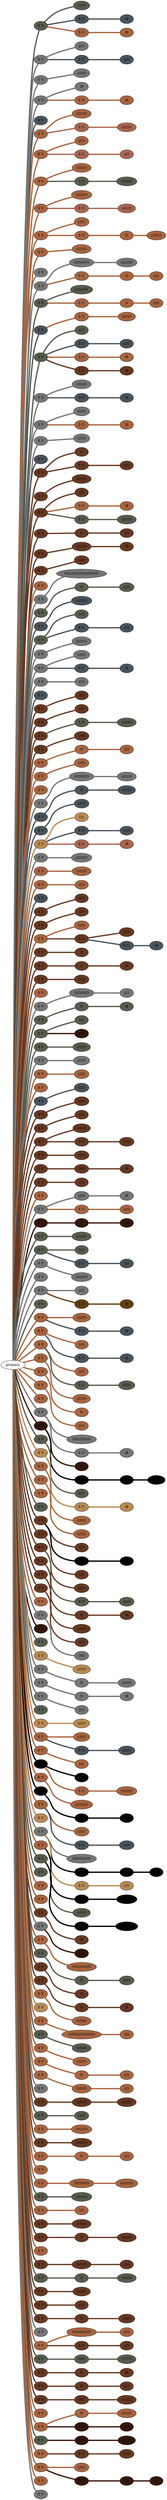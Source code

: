 graph {
 graph [rankdir=LR]
"1" [qtype="pendant_node", pendant_colors="#575E4E,#A86540", pendant_ply="S", pendant_attach="V", pendant_length="30", label="S V", style=filled, fillcolor="#575E4E"]
"primary" -- "1" [qtype="pendant_link",penwidth=5,color="#575E4E"]
"1:0" [qtype="knot_node", knot_value="5", knot_type="L", knot_position="19.0", knot_spin="S", label="(/////)", style=filled, fillcolor="#575E4E"]
"1" -- "1:0" [qtype="knot_link",penwidth=5,color="#575E4E"]
"1s1" [qtype="pendant_node", pendant_colors="#4A545C", pendant_ply="S", pendant_attach="U", pendant_length="26", label="S U", style=filled, fillcolor="#4A545C"]
"1" -- "1s1" [qtype="pendant_link",penwidth=5,color="#4A545C"]
"1s1:0" [qtype="knot_node", knot_value="1", knot_type="E", knot_position="13.0", knot_spin="S", label="/8", style=filled, fillcolor="#4A545C"]
"1s1" -- "1s1:0" [qtype="knot_link",penwidth=5,color="#4A545C"]
"1s2" [qtype="pendant_node", pendant_colors="#A86540,#777777", pendant_ply="S", pendant_attach="U", pendant_length="13", label="S U", style=filled, fillcolor="#A86540"]
"1" -- "1s2" [qtype="pendant_link",penwidth=5,color="#A86540"]
"1s2:0" [qtype="knot_node", knot_value="1", knot_type="E", knot_position="23.0", knot_spin="S", label="/8", style=filled, fillcolor="#A86540"]
"1s2" -- "1s2:0" [qtype="knot_link",penwidth=5,color="#A86540"]
"2" [qtype="pendant_node", pendant_colors="#777777", pendant_ply="S", pendant_attach="V", pendant_length="39", label="S V", style=filled, fillcolor="#777777"]
"primary" -- "2" [qtype="pendant_link",penwidth=5,color="#777777"]
"2:0" [qtype="knot_node", knot_value="3", knot_type="L", knot_position="21.0", knot_spin="S", label="(///)", style=filled, fillcolor="#777777"]
"2" -- "2:0" [qtype="knot_link",penwidth=5,color="#777777"]
"2s1" [qtype="pendant_node", pendant_colors="#4A545C", pendant_ply="S", pendant_attach="U", pendant_length="26", label="S U", style=filled, fillcolor="#4A545C"]
"2" -- "2s1" [qtype="pendant_link",penwidth=5,color="#4A545C"]
"2s1:0" [qtype="knot_node", knot_value="2", knot_type="L", knot_position="14.5", knot_spin="S", label="(//)", style=filled, fillcolor="#4A545C"]
"2s1" -- "2s1:0" [qtype="knot_link",penwidth=5,color="#4A545C"]
"3" [qtype="pendant_node", pendant_colors="#777777", pendant_ply="S", pendant_attach="V", pendant_length="40", label="S V", style=filled, fillcolor="#777777"]
"primary" -- "3" [qtype="pendant_link",penwidth=5,color="#777777"]
"3:0" [qtype="knot_node", knot_value="5", knot_type="L", knot_position="22.0", knot_spin="S", label="(/////)", style=filled, fillcolor="#777777"]
"3" -- "3:0" [qtype="knot_link",penwidth=5,color="#777777"]
"4" [qtype="pendant_node", pendant_colors="#777777", pendant_ply="S", pendant_attach="V", pendant_length="43", label="S V", style=filled, fillcolor="#777777"]
"primary" -- "4" [qtype="pendant_link",penwidth=5,color="#777777"]
"4:0" [qtype="knot_node", knot_value="1", knot_type="E", knot_position="22.5", knot_spin="Z", label="\\8", style=filled, fillcolor="#777777"]
"4" -- "4:0" [qtype="knot_link",penwidth=5,color="#777777"]
"4s1" [qtype="pendant_node", pendant_colors="#A86540,#777777", pendant_ply="S", pendant_attach="U", pendant_length="28", label="S U", style=filled, fillcolor="#A86540"]
"4" -- "4s1" [qtype="pendant_link",penwidth=5,color="#A86540"]
"4s1:0" [qtype="knot_node", knot_value="1", knot_type="E", knot_position="13.5", knot_spin="Z", label="\\8", style=filled, fillcolor="#A86540"]
"4s1" -- "4s1:0" [qtype="knot_link",penwidth=5,color="#A86540"]
"5" [qtype="pendant_node", pendant_colors="#4A545C,#673923", pendant_ply="S", pendant_attach="V", pendant_length="39", label="S V", style=filled, fillcolor="#4A545C"]
"primary" -- "5" [qtype="pendant_link",penwidth=5,color="#4A545C"]
"6" [qtype="pendant_node", pendant_colors="#A86540", pendant_ply="S", pendant_attach="V", pendant_length="27", label="S V", style=filled, fillcolor="#A86540"]
"primary" -- "6" [qtype="pendant_link",penwidth=5,color="#A86540"]
"6:0" [qtype="knot_node", knot_value="7", knot_type="L", knot_position="20.5", knot_spin="S", label="(///////)", style=filled, fillcolor="#A86540"]
"6" -- "6:0" [qtype="knot_link",penwidth=5,color="#A86540"]
"6s1" [qtype="pendant_node", pendant_colors="#AA6651", pendant_ply="S", pendant_attach="U", pendant_length="32", label="S U", style=filled, fillcolor="#AA6651"]
"6" -- "6s1" [qtype="pendant_link",penwidth=5,color="#AA6651"]
"6s1:0" [qtype="knot_node", knot_value="7", knot_type="L", knot_position="12.5", knot_spin="S", label="(///////)", style=filled, fillcolor="#AA6651"]
"6s1" -- "6s1:0" [qtype="knot_link",penwidth=5,color="#AA6651"]
"7" [qtype="pendant_node", pendant_colors="#A86540", pendant_ply="S", pendant_attach="V", pendant_length="28", label="S V", style=filled, fillcolor="#A86540"]
"primary" -- "7" [qtype="pendant_link",penwidth=5,color="#A86540"]
"7:0" [qtype="knot_node", knot_value="3", knot_type="L", knot_position="21.0", knot_spin="S", label="(///)", style=filled, fillcolor="#A86540"]
"7" -- "7:0" [qtype="knot_link",penwidth=5,color="#A86540"]
"7s1" [qtype="pendant_node", pendant_colors="#AA6651", pendant_ply="S", pendant_attach="U", pendant_length="36", label="S U", style=filled, fillcolor="#AA6651"]
"7" -- "7s1" [qtype="pendant_link",penwidth=5,color="#AA6651"]
"7s1:0" [qtype="knot_node", knot_value="2", knot_type="L", knot_position="14.0", knot_spin="S", label="(//)", style=filled, fillcolor="#AA6651"]
"7s1" -- "7s1:0" [qtype="knot_link",penwidth=5,color="#AA6651"]
"8" [qtype="pendant_node", pendant_colors="#A86540", pendant_ply="S", pendant_attach="V", pendant_length="33", label="S V", style=filled, fillcolor="#A86540"]
"primary" -- "8" [qtype="pendant_link",penwidth=5,color="#A86540"]
"8:0" [qtype="knot_node", knot_value="7", knot_type="L", knot_position="20.5", knot_spin="S", label="(///////)", style=filled, fillcolor="#A86540"]
"8" -- "8:0" [qtype="knot_link",penwidth=5,color="#A86540"]
"8s1" [qtype="pendant_node", pendant_colors="#575E4E,#A86540", pendant_ply="S", pendant_attach="U", pendant_length="22", label="S U", style=filled, fillcolor="#575E4E"]
"8" -- "8s1" [qtype="pendant_link",penwidth=5,color="#575E4E"]
"8s1:0" [qtype="knot_node", knot_value="8", knot_type="L", knot_position="10.0", knot_spin="S", label="(////////)", style=filled, fillcolor="#575E4E"]
"8s1" -- "8s1:0" [qtype="knot_link",penwidth=5,color="#575E4E"]
"9" [qtype="pendant_node", pendant_colors="#A86540", pendant_ply="S", pendant_attach="V", pendant_length="37", label="S V", style=filled, fillcolor="#A86540"]
"primary" -- "9" [qtype="pendant_link",penwidth=5,color="#A86540"]
"9:0" [qtype="knot_node", knot_value="8", knot_type="L", knot_position="21.5", knot_spin="S", label="(////////)", style=filled, fillcolor="#A86540"]
"9" -- "9:0" [qtype="knot_link",penwidth=5,color="#A86540"]
"9s1" [qtype="pendant_node", pendant_colors="#AA6651", pendant_ply="S", pendant_attach="U", pendant_length="25", label="S U", style=filled, fillcolor="#AA6651"]
"9" -- "9s1" [qtype="pendant_link",penwidth=5,color="#AA6651"]
"9s1:0" [qtype="knot_node", knot_value="6", knot_type="L", knot_position="13.5", knot_spin="S", label="(//////)", style=filled, fillcolor="#AA6651"]
"9s1" -- "9s1:0" [qtype="knot_link",penwidth=5,color="#AA6651"]
"10" [qtype="pendant_node", pendant_colors="#A86540", pendant_ply="S", pendant_attach="V", pendant_length="29", label="S V", style=filled, fillcolor="#A86540"]
"primary" -- "10" [qtype="pendant_link",penwidth=5,color="#A86540"]
"10:0" [qtype="knot_node", knot_value="4", knot_type="L", knot_position="21.5", knot_spin="S", label="(////)", style=filled, fillcolor="#A86540"]
"10" -- "10:0" [qtype="knot_link",penwidth=5,color="#A86540"]
"10s1" [qtype="pendant_node", pendant_colors="#A86540", pendant_ply="S", pendant_attach="U", pendant_length="26", label="S U", style=filled, fillcolor="#A86540"]
"10" -- "10s1" [qtype="pendant_link",penwidth=5,color="#A86540"]
"10s1:0" [qtype="knot_node", knot_value="1", knot_type="S", knot_position="3.0", knot_spin="S", label="O", style=filled, fillcolor="#A86540"]
"10s1" -- "10s1:0" [qtype="knot_link",penwidth=5,color="#A86540"]
"10s1:1" [qtype="knot_node", knot_value="7", knot_type="L", knot_position="13.0", knot_spin="S", label="(///////)", style=filled, fillcolor="#A86540"]
"10s1:0" -- "10s1:1" [qtype="knot_link",penwidth=5,color="#A86540"]
"11" [qtype="pendant_node", pendant_colors="#A86540", pendant_ply="S", pendant_attach="V", pendant_length="45", label="S V", style=filled, fillcolor="#A86540"]
"primary" -- "11" [qtype="pendant_link",penwidth=5,color="#A86540"]
"11:0" [qtype="knot_node", knot_value="7", knot_type="L", knot_position="22.5", knot_spin="S", label="(///////)", style=filled, fillcolor="#A86540"]
"11" -- "11:0" [qtype="knot_link",penwidth=5,color="#A86540"]
"12" [qtype="pendant_node", pendant_colors="#777777", pendant_ply="S", pendant_attach="V", pendant_length="44", label="S V", style=filled, fillcolor="#777777"]
"primary" -- "12" [qtype="pendant_link",penwidth=5,color="#777777"]
"13" [qtype="pendant_node", pendant_colors="#777777", pendant_ply="S", pendant_attach="V", pendant_length="32", label="S V", style=filled, fillcolor="#777777"]
"primary" -- "13" [qtype="pendant_link",penwidth=5,color="#777777"]
"13:0" [qtype="knot_node", knot_value="4", knot_type="S", knot_position="11.5", knot_spin="S", label="O/O/O/O", style=filled, fillcolor="#777777"]
"13" -- "13:0" [qtype="knot_link",penwidth=5,color="#777777"]
"13:1" [qtype="knot_node", knot_value="8", knot_type="L", knot_position="20.0", knot_spin="S", label="(////////)", style=filled, fillcolor="#777777"]
"13:0" -- "13:1" [qtype="knot_link",penwidth=5,color="#777777"]
"13s1" [qtype="pendant_node", pendant_colors="#A86540", pendant_ply="S", pendant_attach="U", pendant_length="36", label="S U", style=filled, fillcolor="#A86540"]
"13" -- "13s1" [qtype="pendant_link",penwidth=5,color="#A86540"]
"13s1:0" [qtype="knot_node", knot_value="1", knot_type="S", knot_position="6.0", knot_spin="S", label="O", style=filled, fillcolor="#A86540"]
"13s1" -- "13s1:0" [qtype="knot_link",penwidth=5,color="#A86540"]
"13s1:1" [qtype="knot_node", knot_value="2", knot_type="L", knot_position="14.0", knot_spin="S", label="(//)", style=filled, fillcolor="#A86540"]
"13s1:0" -- "13s1:1" [qtype="knot_link",penwidth=5,color="#A86540"]
"14" [qtype="pendant_node", pendant_colors="#575E4E,#777777", pendant_ply="S", pendant_attach="V", pendant_length="35", label="S V", style=filled, fillcolor="#575E4E"]
"primary" -- "14" [qtype="pendant_link",penwidth=5,color="#575E4E"]
"14:0" [qtype="knot_node", knot_value="9", knot_type="L", knot_position="21.0", knot_spin="S", label="(/////////)", style=filled, fillcolor="#575E4E"]
"14" -- "14:0" [qtype="knot_link",penwidth=5,color="#575E4E"]
"14s1" [qtype="pendant_node", pendant_colors="#A86540", pendant_ply="S", pendant_attach="U", pendant_length="39", label="S U", style=filled, fillcolor="#A86540"]
"14" -- "14s1" [qtype="pendant_link",penwidth=5,color="#A86540"]
"14s1:0" [qtype="knot_node", knot_value="1", knot_type="S", knot_position="6.5", knot_spin="U", label="O", style=filled, fillcolor="#A86540"]
"14s1" -- "14s1:0" [qtype="knot_link",penwidth=5,color="#A86540"]
"14s1:1" [qtype="knot_node", knot_value="3", knot_type="L", knot_position="15.5", knot_spin="S", label="(///)", style=filled, fillcolor="#A86540"]
"14s1:0" -- "14s1:1" [qtype="knot_link",penwidth=5,color="#A86540"]
"15" [qtype="pendant_node", pendant_colors="#4A545C", pendant_ply="S", pendant_attach="V", pendant_length="43", label="S V", style=filled, fillcolor="#4A545C"]
"primary" -- "15" [qtype="pendant_link",penwidth=5,color="#4A545C"]
"15s1" [qtype="pendant_node", pendant_colors="#A86540", pendant_ply="S", pendant_attach="U", pendant_length="27", label="S U", style=filled, fillcolor="#A86540"]
"15" -- "15s1" [qtype="pendant_link",penwidth=5,color="#A86540"]
"15s1:0" [qtype="knot_node", knot_value="6", knot_type="L", knot_position="14.0", knot_spin="S", label="(//////)", style=filled, fillcolor="#A86540"]
"15s1" -- "15s1:0" [qtype="knot_link",penwidth=5,color="#A86540"]
"16" [qtype="pendant_node", pendant_colors="#575E4E,#A86540", pendant_ply="S", pendant_attach="V", pendant_length="41", label="S V", style=filled, fillcolor="#575E4E"]
"primary" -- "16" [qtype="pendant_link",penwidth=5,color="#575E4E"]
"16:0" [qtype="knot_node", knot_value="3", knot_type="L", knot_position="20.0", knot_spin="S", label="(///)", style=filled, fillcolor="#575E4E"]
"16" -- "16:0" [qtype="knot_link",penwidth=5,color="#575E4E"]
"16s1" [qtype="pendant_node", pendant_colors="#4A545C", pendant_ply="S", pendant_attach="U", pendant_length="18", label="S U", style=filled, fillcolor="#4A545C"]
"16" -- "16s1" [qtype="pendant_link",penwidth=5,color="#4A545C"]
"16s1:0" [qtype="knot_node", knot_value="3", knot_type="L", knot_position="12.5", knot_spin="S", label="(///)", style=filled, fillcolor="#4A545C"]
"16s1" -- "16s1:0" [qtype="knot_link",penwidth=5,color="#4A545C"]
"16s2" [qtype="pendant_node", pendant_colors="#A86540,#777777", pendant_ply="S", pendant_attach="U", pendant_length="19", label="S U", style=filled, fillcolor="#A86540"]
"16" -- "16s2" [qtype="pendant_link",penwidth=5,color="#A86540"]
"16s2:0" [qtype="knot_node", knot_value="1", knot_type="E", knot_position="12.0", knot_spin="Z", label="\\8", style=filled, fillcolor="#A86540"]
"16s2" -- "16s2:0" [qtype="knot_link",penwidth=5,color="#A86540"]
"16s3" [qtype="pendant_node", pendant_colors="#673923", pendant_ply="S", pendant_attach="U", pendant_length="20", label="S U", style=filled, fillcolor="#673923"]
"16" -- "16s3" [qtype="pendant_link",penwidth=5,color="#673923"]
"16s3:0" [qtype="knot_node", knot_value="1", knot_type="E", knot_position="11.0", knot_spin="Z", label="\\8", style=filled, fillcolor="#673923"]
"16s3" -- "16s3:0" [qtype="knot_link",penwidth=5,color="#673923"]
"17" [qtype="pendant_node", pendant_colors="#777777", pendant_ply="S", pendant_attach="V", pendant_length="32", label="S V", style=filled, fillcolor="#777777"]
"primary" -- "17" [qtype="pendant_link",penwidth=5,color="#777777"]
"17:0" [qtype="knot_node", knot_value="7", knot_type="L", knot_position="21.5", knot_spin="S", label="(///////)", style=filled, fillcolor="#777777"]
"17" -- "17:0" [qtype="knot_link",penwidth=5,color="#777777"]
"17s1" [qtype="pendant_node", pendant_colors="#4A545C", pendant_ply="S", pendant_attach="U", pendant_length="21", label="S U", style=filled, fillcolor="#4A545C"]
"17" -- "17s1" [qtype="pendant_link",penwidth=5,color="#4A545C"]
"17s1:0" [qtype="knot_node", knot_value="1", knot_type="E", knot_position="13.5", knot_spin="Z", label="\\8", style=filled, fillcolor="#4A545C"]
"17s1" -- "17s1:0" [qtype="knot_link",penwidth=5,color="#4A545C"]
"18" [qtype="pendant_node", pendant_colors="#777777", pendant_ply="S", pendant_attach="V", pendant_length="31", label="S V", style=filled, fillcolor="#777777"]
"primary" -- "18" [qtype="pendant_link",penwidth=5,color="#777777"]
"18:0" [qtype="knot_node", knot_value="5", knot_type="L", knot_position="23.0", knot_spin="S", label="(/////)", style=filled, fillcolor="#777777"]
"18" -- "18:0" [qtype="knot_link",penwidth=5,color="#777777"]
"18s1" [qtype="pendant_node", pendant_colors="#A86540", pendant_ply="S", pendant_attach="U", pendant_length="19", label="S U", style=filled, fillcolor="#A86540"]
"18" -- "18s1" [qtype="pendant_link",penwidth=5,color="#A86540"]
"18s1:0" [qtype="knot_node", knot_value="1", knot_type="E", knot_position="12.5", knot_spin="Z", label="\\8", style=filled, fillcolor="#A86540"]
"18s1" -- "18s1:0" [qtype="knot_link",penwidth=5,color="#A86540"]
"19" [qtype="pendant_node", pendant_colors="#777777", pendant_ply="S", pendant_attach="V", pendant_length="26", label="S V", style=filled, fillcolor="#777777"]
"primary" -- "19" [qtype="pendant_link",penwidth=5,color="#777777"]
"19:0" [qtype="knot_node", knot_value="5", knot_type="L", knot_position="21.0", knot_spin="S", label="(/////)", style=filled, fillcolor="#777777"]
"19" -- "19:0" [qtype="knot_link",penwidth=5,color="#777777"]
"20" [qtype="pendant_node", pendant_colors="#4A545C,#673923", pendant_ply="S", pendant_attach="V", pendant_length="42", label="S V", style=filled, fillcolor="#4A545C"]
"primary" -- "20" [qtype="pendant_link",penwidth=5,color="#4A545C"]
"21" [qtype="pendant_node", pendant_colors="#673923", pendant_ply="S", pendant_attach="V", pendant_length="42", label="S V", style=filled, fillcolor="#673923"]
"primary" -- "21" [qtype="pendant_link",penwidth=5,color="#673923"]
"21:0" [qtype="knot_node", knot_value="1", knot_type="S", knot_position="12.5", knot_spin="S", label="O", style=filled, fillcolor="#673923"]
"21" -- "21:0" [qtype="knot_link",penwidth=5,color="#673923"]
"21s1" [qtype="pendant_node", pendant_colors="#673923", pendant_ply="S", pendant_attach="U", pendant_length="19", label="S U", style=filled, fillcolor="#673923"]
"21" -- "21s1" [qtype="pendant_link",penwidth=5,color="#673923"]
"21s1:0" [qtype="knot_node", knot_value="2", knot_type="L", knot_position="11.0", knot_spin="S", label="(//)", style=filled, fillcolor="#673923"]
"21s1" -- "21s1:0" [qtype="knot_link",penwidth=5,color="#673923"]
"22" [qtype="pendant_node", pendant_colors="#673923", pendant_ply="S", pendant_attach="V", pendant_length="29", label="S V", style=filled, fillcolor="#673923"]
"primary" -- "22" [qtype="pendant_link",penwidth=5,color="#673923"]
"22:0" [qtype="knot_node", knot_value="7", knot_type="L", knot_position="24.0", knot_spin="S", label="(///////)", style=filled, fillcolor="#673923"]
"22" -- "22:0" [qtype="knot_link",penwidth=5,color="#673923"]
"23" [qtype="pendant_node", pendant_colors="#673923", pendant_ply="S", pendant_attach="V", pendant_length="35", label="S V", style=filled, fillcolor="#673923"]
"primary" -- "23" [qtype="pendant_link",penwidth=5,color="#673923"]
"23:0" [qtype="knot_node", knot_value="2", knot_type="L", knot_position="23.5", knot_spin="S", label="(//)", style=filled, fillcolor="#673923"]
"23" -- "23:0" [qtype="knot_link",penwidth=5,color="#673923"]
"23s1" [qtype="pendant_node", pendant_colors="#A86540,#673923", pendant_ply="S", pendant_attach="U", pendant_length="31", label="S U", style=filled, fillcolor="#A86540"]
"23" -- "23s1" [qtype="pendant_link",penwidth=5,color="#A86540"]
"23s1:0" [qtype="knot_node", knot_value="1", knot_type="E", knot_position="15.0", knot_spin="Z", label="\\8", style=filled, fillcolor="#A86540"]
"23s1" -- "23s1:0" [qtype="knot_link",penwidth=5,color="#A86540"]
"23s2" [qtype="pendant_node", pendant_colors="#575E4E,#673923", pendant_ply="S", pendant_attach="U", pendant_length="22", label="S U", style=filled, fillcolor="#575E4E"]
"23" -- "23s2" [qtype="pendant_link",penwidth=5,color="#575E4E"]
"23s2:0" [qtype="knot_node", knot_value="7", knot_type="L", knot_position="10.0", knot_spin="S", label="(///////)", style=filled, fillcolor="#575E4E"]
"23s2" -- "23s2:0" [qtype="knot_link",penwidth=5,color="#575E4E"]
"24" [qtype="pendant_node", pendant_colors="#673923", pendant_ply="S", pendant_attach="V", pendant_length="42", label="S V", style=filled, fillcolor="#673923"]
"primary" -- "24" [qtype="pendant_link",penwidth=5,color="#673923"]
"24:0" [qtype="knot_node", knot_value="1", knot_type="S", knot_position="12.5", knot_spin="S", label="O", style=filled, fillcolor="#673923"]
"24" -- "24:0" [qtype="knot_link",penwidth=5,color="#673923"]
"24:1" [qtype="knot_node", knot_value="2", knot_type="L", knot_position="22.5", knot_spin="S", label="(//)", style=filled, fillcolor="#673923"]
"24:0" -- "24:1" [qtype="knot_link",penwidth=5,color="#673923"]
"25" [qtype="pendant_node", pendant_colors="#673923", pendant_ply="S", pendant_attach="V", pendant_length="36", label="S V", style=filled, fillcolor="#673923"]
"primary" -- "25" [qtype="pendant_link",penwidth=5,color="#673923"]
"25:0" [qtype="knot_node", knot_value="3", knot_type="S", knot_position="14.0", knot_spin="S", label="O/O/O", style=filled, fillcolor="#673923"]
"25" -- "25:0" [qtype="knot_link",penwidth=5,color="#673923"]
"25:1" [qtype="knot_node", knot_value="1", knot_type="E", knot_position="23.0", knot_spin="Z", label="\\8", style=filled, fillcolor="#673923"]
"25:0" -- "25:1" [qtype="knot_link",penwidth=5,color="#673923"]
"26" [qtype="pendant_node", pendant_colors="#673923", pendant_ply="S", pendant_attach="V", pendant_length="49", label="S V", style=filled, fillcolor="#673923"]
"primary" -- "26" [qtype="pendant_link",penwidth=5,color="#673923"]
"26:0" [qtype="knot_node", knot_value="4", knot_type="L", knot_position="23.0", knot_spin="S", label="(////)", style=filled, fillcolor="#673923"]
"26" -- "26:0" [qtype="knot_link",penwidth=5,color="#673923"]
"27" [qtype="pendant_node", pendant_colors="#A86540", pendant_ply="S", pendant_attach="V", pendant_length="32", label="S V", style=filled, fillcolor="#A86540"]
"primary" -- "27" [qtype="pendant_link",penwidth=5,color="#A86540"]
"28" [qtype="pendant_node", pendant_colors="#777777", pendant_ply="S", pendant_attach="V", pendant_length="24", label="S V", style=filled, fillcolor="#777777"]
"primary" -- "28" [qtype="pendant_link",penwidth=5,color="#777777"]
"28:0" [qtype="knot_node", knot_value="9", knot_type="S", knot_position="11.0", knot_spin="S", label="O/O/O/O/O/O/O/O/O", style=filled, fillcolor="#777777"]
"28" -- "28:0" [qtype="knot_link",penwidth=5,color="#777777"]
"29" [qtype="pendant_node", pendant_colors="#575E4E,#777777", pendant_ply="S", pendant_attach="V", pendant_length="35", label="S V", style=filled, fillcolor="#575E4E"]
"primary" -- "29" [qtype="pendant_link",penwidth=5,color="#575E4E"]
"29:0" [qtype="knot_node", knot_value="1", knot_type="S", knot_position="14.0", knot_spin="S", label="O", style=filled, fillcolor="#575E4E"]
"29" -- "29:0" [qtype="knot_link",penwidth=5,color="#575E4E"]
"29:1" [qtype="knot_node", knot_value="4", knot_type="L", knot_position="22.5", knot_spin="S", label="(////)", style=filled, fillcolor="#575E4E"]
"29:0" -- "29:1" [qtype="knot_link",penwidth=5,color="#575E4E"]
"30" [qtype="pendant_node", pendant_colors="#4A545C", pendant_ply="S", pendant_attach="V", pendant_length="33", label="S V", style=filled, fillcolor="#4A545C"]
"primary" -- "30" [qtype="pendant_link",penwidth=5,color="#4A545C"]
"30:0" [qtype="knot_node", knot_value="8", knot_type="L", knot_position="23.5", knot_spin="S", label="(////////)", style=filled, fillcolor="#4A545C"]
"30" -- "30:0" [qtype="knot_link",penwidth=5,color="#4A545C"]
"31" [qtype="pendant_node", pendant_colors="#575E4E,#A86540", pendant_ply="S", pendant_attach="V", pendant_length="40", label="S V", style=filled, fillcolor="#575E4E"]
"primary" -- "31" [qtype="pendant_link",penwidth=5,color="#575E4E"]
"31:0" [qtype="knot_node", knot_value="3", knot_type="L", knot_position="22.0", knot_spin="S", label="(///)", style=filled, fillcolor="#575E4E"]
"31" -- "31:0" [qtype="knot_link",penwidth=5,color="#575E4E"]
"31s1" [qtype="pendant_node", pendant_colors="#4A545C", pendant_ply="S", pendant_attach="U", pendant_length="20", label="S U", style=filled, fillcolor="#4A545C"]
"31" -- "31s1" [qtype="pendant_link",penwidth=5,color="#4A545C"]
"31s1:0" [qtype="knot_node", knot_value="2", knot_type="L", knot_position="11.0", knot_spin="S", label="(//)", style=filled, fillcolor="#4A545C"]
"31s1" -- "31s1:0" [qtype="knot_link",penwidth=5,color="#4A545C"]
"32" [qtype="pendant_node", pendant_colors="#777777", pendant_ply="S", pendant_attach="V", pendant_length="35", label="S V", style=filled, fillcolor="#777777"]
"primary" -- "32" [qtype="pendant_link",penwidth=5,color="#777777"]
"32:0" [qtype="knot_node", knot_value="7", knot_type="L", knot_position="24.5", knot_spin="S", label="(///////)", style=filled, fillcolor="#777777"]
"32" -- "32:0" [qtype="knot_link",penwidth=5,color="#777777"]
"33" [qtype="pendant_node", pendant_colors="#777777", pendant_ply="S", pendant_attach="V", pendant_length="37", label="S V", style=filled, fillcolor="#777777"]
"primary" -- "33" [qtype="pendant_link",penwidth=5,color="#777777"]
"33:0" [qtype="knot_node", knot_value="5", knot_type="L", knot_position="25.0", knot_spin="S", label="(/////)", style=filled, fillcolor="#777777"]
"33" -- "33:0" [qtype="knot_link",penwidth=5,color="#777777"]
"33s1" [qtype="pendant_node", pendant_colors="#4A545C", pendant_ply="S", pendant_attach="U", pendant_length="20", label="S U", style=filled, fillcolor="#4A545C"]
"33" -- "33s1" [qtype="pendant_link",penwidth=5,color="#4A545C"]
"33s1:0" [qtype="knot_node", knot_value="1", knot_type="E", knot_position="11.5", knot_spin="S", label="/8", style=filled, fillcolor="#4A545C"]
"33s1" -- "33s1:0" [qtype="knot_link",penwidth=5,color="#4A545C"]
"34" [qtype="pendant_node", pendant_colors="#777777", pendant_ply="S", pendant_attach="V", pendant_length="27", label="S V", style=filled, fillcolor="#777777"]
"primary" -- "34" [qtype="pendant_link",penwidth=5,color="#777777"]
"34:0" [qtype="knot_node", knot_value="3", knot_type="L", knot_position="23.0", knot_spin="S", label="(///)", style=filled, fillcolor="#777777"]
"34" -- "34:0" [qtype="knot_link",penwidth=5,color="#777777"]
"35" [qtype="pendant_node", pendant_colors="#4A545C,#673923", pendant_ply="S", pendant_attach="V", pendant_length="40", label="S V", style=filled, fillcolor="#4A545C"]
"primary" -- "35" [qtype="pendant_link",penwidth=5,color="#4A545C"]
"36" [qtype="pendant_node", pendant_colors="#673923", pendant_ply="S", pendant_attach="V", pendant_length="50", label="S V", style=filled, fillcolor="#673923"]
"primary" -- "36" [qtype="pendant_link",penwidth=5,color="#673923"]
"36:0" [qtype="knot_node", knot_value="3", knot_type="L", knot_position="24.0", knot_spin="S", label="(///)", style=filled, fillcolor="#673923"]
"36" -- "36:0" [qtype="knot_link",penwidth=5,color="#673923"]
"37" [qtype="pendant_node", pendant_colors="#673923", pendant_ply="S", pendant_attach="V", pendant_length="45", label="S V", style=filled, fillcolor="#673923"]
"primary" -- "37" [qtype="pendant_link",penwidth=5,color="#673923"]
"37:0" [qtype="knot_node", knot_value="2", knot_type="L", knot_position="25.0", knot_spin="S", label="(//)", style=filled, fillcolor="#673923"]
"37" -- "37:0" [qtype="knot_link",penwidth=5,color="#673923"]
"38" [qtype="pendant_node", pendant_colors="#673923", pendant_ply="S", pendant_attach="V", pendant_length="55", label="S V", style=filled, fillcolor="#673923"]
"primary" -- "38" [qtype="pendant_link",penwidth=5,color="#673923"]
"38s1" [qtype="pendant_node", pendant_colors="#575E4E,#A86540", pendant_ply="S", pendant_attach="U", pendant_length="23", label="S U", style=filled, fillcolor="#575E4E"]
"38" -- "38s1" [qtype="pendant_link",penwidth=5,color="#575E4E"]
"38s1:0" [qtype="knot_node", knot_value="7", knot_type="L", knot_position="10.5", knot_spin="S", label="(///////)", style=filled, fillcolor="#575E4E"]
"38s1" -- "38s1:0" [qtype="knot_link",penwidth=5,color="#575E4E"]
"39" [qtype="pendant_node", pendant_colors="#673923", pendant_ply="S", pendant_attach="V", pendant_length="38", label="S V", style=filled, fillcolor="#673923"]
"primary" -- "39" [qtype="pendant_link",penwidth=5,color="#673923"]
"39:0" [qtype="knot_node", knot_value="4", knot_type="L", knot_position="24.5", knot_spin="S", label="(////)", style=filled, fillcolor="#673923"]
"39" -- "39:0" [qtype="knot_link",penwidth=5,color="#673923"]
"40" [qtype="pendant_node", pendant_colors="#A86540", pendant_ply="S", pendant_attach="V", pendant_length="26", label="S V", style=filled, fillcolor="#A86540"]
"primary" -- "40" [qtype="pendant_link",penwidth=5,color="#A86540"]
"40:0" [qtype="knot_node", knot_value="1", knot_type="S", knot_position="13.0", knot_spin="S", label="O", style=filled, fillcolor="#A86540"]
"40" -- "40:0" [qtype="knot_link",penwidth=5,color="#A86540"]
"40:1" [qtype="knot_node", knot_value="2", knot_type="L", knot_position="23.0", knot_spin="S", label="(//)", style=filled, fillcolor="#A86540"]
"40:0" -- "40:1" [qtype="knot_link",penwidth=5,color="#A86540"]
"41" [qtype="pendant_node", pendant_colors="#A86540", pendant_ply="S", pendant_attach="V", pendant_length="40", label="S V", style=filled, fillcolor="#A86540"]
"primary" -- "41" [qtype="pendant_link",penwidth=5,color="#A86540"]
"41:0" [qtype="knot_node", knot_value="4", knot_type="L", knot_position="24.0", knot_spin="S", label="(////)", style=filled, fillcolor="#A86540"]
"41" -- "41:0" [qtype="knot_link",penwidth=5,color="#A86540"]
"42" [qtype="pendant_node", pendant_colors="#A86540", pendant_ply="S", pendant_attach="V", pendant_length="51", label="S V", style=filled, fillcolor="#A86540"]
"primary" -- "42" [qtype="pendant_link",penwidth=5,color="#A86540"]
"43" [qtype="pendant_node", pendant_colors="#777777", pendant_ply="S", pendant_attach="V", pendant_length="58", label="S V", style=filled, fillcolor="#777777"]
"primary" -- "43" [qtype="pendant_link",penwidth=5,color="#777777"]
"43:0" [qtype="knot_node", knot_value="4", knot_type="S", knot_position="12.5", knot_spin="S", label="O/O/O/O", style=filled, fillcolor="#777777"]
"43" -- "43:0" [qtype="knot_link",penwidth=5,color="#777777"]
"43:1" [qtype="knot_node", knot_value="7", knot_type="L", knot_position="24.0", knot_spin="S", label="(///////)", style=filled, fillcolor="#777777"]
"43:0" -- "43:1" [qtype="knot_link",penwidth=5,color="#777777"]
"44" [qtype="pendant_node", pendant_colors="#4A545C,#777777", pendant_ply="S", pendant_attach="V", pendant_length="31", label="S V", style=filled, fillcolor="#4A545C"]
"primary" -- "44" [qtype="pendant_link",penwidth=5,color="#4A545C"]
"44:0" [qtype="knot_node", knot_value="1", knot_type="S", knot_position="14.0", knot_spin="S", label="O", style=filled, fillcolor="#4A545C"]
"44" -- "44:0" [qtype="knot_link",penwidth=5,color="#4A545C"]
"44:1" [qtype="knot_node", knot_value="6", knot_type="L", knot_position="23.0", knot_spin="S", label="(//////)", style=filled, fillcolor="#4A545C"]
"44:0" -- "44:1" [qtype="knot_link",penwidth=5,color="#4A545C"]
"45" [qtype="pendant_node", pendant_colors="#4A545C", pendant_ply="S", pendant_attach="V", pendant_length="43", label="S V", style=filled, fillcolor="#4A545C"]
"primary" -- "45" [qtype="pendant_link",penwidth=5,color="#4A545C"]
"45:0" [qtype="knot_node", knot_value="4", knot_type="L", knot_position="24.0", knot_spin="S", label="(////)", style=filled, fillcolor="#4A545C"]
"45" -- "45:0" [qtype="knot_link",penwidth=5,color="#4A545C"]
"46" [qtype="pendant_node", pendant_colors="#BB8B54", pendant_ply="S", pendant_attach="V", pendant_length="38", label="S V", style=filled, fillcolor="#BB8B54"]
"primary" -- "46" [qtype="pendant_link",penwidth=5,color="#BB8B54"]
"46:0" [qtype="knot_node", knot_value="2", knot_type="L", knot_position="24.0", knot_spin="S", label="(//)", style=filled, fillcolor="#BB8B54"]
"46" -- "46:0" [qtype="knot_link",penwidth=5,color="#BB8B54"]
"46s1" [qtype="pendant_node", pendant_colors="#4A545C", pendant_ply="S", pendant_attach="U", pendant_length="23", label="S U", style=filled, fillcolor="#4A545C"]
"46" -- "46s1" [qtype="pendant_link",penwidth=5,color="#4A545C"]
"46s1:0" [qtype="knot_node", knot_value="3", knot_type="L", knot_position="15.0", knot_spin="S", label="(///)", style=filled, fillcolor="#4A545C"]
"46s1" -- "46s1:0" [qtype="knot_link",penwidth=5,color="#4A545C"]
"46s2" [qtype="pendant_node", pendant_colors="#AA6651,#777777", pendant_ply="S", pendant_attach="U", pendant_length="30", label="S U", style=filled, fillcolor="#AA6651"]
"46" -- "46s2" [qtype="pendant_link",penwidth=5,color="#AA6651"]
"46s2:0" [qtype="knot_node", knot_value="1", knot_type="E", knot_position="14.0", knot_spin="Z", label="\\8", style=filled, fillcolor="#AA6651"]
"46s2" -- "46s2:0" [qtype="knot_link",penwidth=5,color="#AA6651"]
"47" [qtype="pendant_node", pendant_colors="#777777,#A86540", pendant_ply="S", pendant_attach="V", pendant_length="29", label="S V", style=filled, fillcolor="#777777"]
"primary" -- "47" [qtype="pendant_link",penwidth=5,color="#777777"]
"47:0" [qtype="knot_node", knot_value="8", knot_type="L", knot_position="25.0", knot_spin="S", label="(////////)", style=filled, fillcolor="#777777"]
"47" -- "47:0" [qtype="knot_link",penwidth=5,color="#777777"]
"48" [qtype="pendant_node", pendant_colors="#A86540", pendant_ply="S", pendant_attach="V", pendant_length="27", label="S V", style=filled, fillcolor="#A86540"]
"primary" -- "48" [qtype="pendant_link",penwidth=5,color="#A86540"]
"48:0" [qtype="knot_node", knot_value="7", knot_type="L", knot_position="23.0", knot_spin="S", label="(///////)", style=filled, fillcolor="#A86540"]
"48" -- "48:0" [qtype="knot_link",penwidth=5,color="#A86540"]
"49" [qtype="pendant_node", pendant_colors="#A86540", pendant_ply="S", pendant_attach="V", pendant_length="38", label="S V", style=filled, fillcolor="#A86540"]
"primary" -- "49" [qtype="pendant_link",penwidth=5,color="#A86540"]
"49:0" [qtype="knot_node", knot_value="3", knot_type="L", knot_position="29.0", knot_spin="S", label="(///)", style=filled, fillcolor="#A86540"]
"49" -- "49:0" [qtype="knot_link",penwidth=5,color="#A86540"]
"50" [qtype="pendant_node", pendant_colors="#4A545C,#673923", pendant_ply="S", pendant_attach="V", pendant_length="41", label="S V", style=filled, fillcolor="#4A545C"]
"primary" -- "50" [qtype="pendant_link",penwidth=5,color="#4A545C"]
"51" [qtype="pendant_node", pendant_colors="#673923", pendant_ply="S", pendant_attach="V", pendant_length="32", label="S V", style=filled, fillcolor="#673923"]
"primary" -- "51" [qtype="pendant_link",penwidth=5,color="#673923"]
"51:0" [qtype="knot_node", knot_value="3", knot_type="L", knot_position="24.5", knot_spin="S", label="(///)", style=filled, fillcolor="#673923"]
"51" -- "51:0" [qtype="knot_link",penwidth=5,color="#673923"]
"52" [qtype="pendant_node", pendant_colors="#673923", pendant_ply="S", pendant_attach="V", pendant_length="31", label="S V", style=filled, fillcolor="#673923"]
"primary" -- "52" [qtype="pendant_link",penwidth=5,color="#673923"]
"52:0" [qtype="knot_node", knot_value="2", knot_type="L", knot_position="23.0", knot_spin="S", label="(//)", style=filled, fillcolor="#673923"]
"52" -- "52:0" [qtype="knot_link",penwidth=5,color="#673923"]
"53" [qtype="pendant_node", pendant_colors="#A86540", pendant_ply="S", pendant_attach="V", pendant_length="30", label="S V", style=filled, fillcolor="#A86540"]
"primary" -- "53" [qtype="pendant_link",penwidth=5,color="#A86540"]
"53:0" [qtype="knot_node", knot_value="4", knot_type="L", knot_position="25.0", knot_spin="S", label="(////)", style=filled, fillcolor="#A86540"]
"53" -- "53:0" [qtype="knot_link",penwidth=5,color="#A86540"]
"53s1" [qtype="pendant_node", pendant_colors="#673923,#4A545C", pendant_ply="S", pendant_attach="U", pendant_length="26", label="S U", style=filled, fillcolor="#673923"]
"53" -- "53s1" [qtype="pendant_link",penwidth=5,color="#673923"]
"53s1:0" [qtype="knot_node", knot_value="4", knot_type="L", knot_position="13.0", knot_spin="S", label="(////)", style=filled, fillcolor="#673923"]
"53s1" -- "53s1:0" [qtype="knot_link",penwidth=5,color="#673923"]
"53s1s1" [qtype="pendant_node", pendant_colors="#4A545C", pendant_ply="S", pendant_attach="U", pendant_length="20", label="S U", style=filled, fillcolor="#4A545C"]
"53s1" -- "53s1s1" [qtype="pendant_link",penwidth=5,color="#4A545C"]
"53s1s1:0" [qtype="knot_node", knot_value="1", knot_type="E", knot_position="10.0", knot_spin="Z", label="\\8", style=filled, fillcolor="#4A545C"]
"53s1s1" -- "53s1s1:0" [qtype="knot_link",penwidth=5,color="#4A545C"]
"54" [qtype="pendant_node", pendant_colors="#673923", pendant_ply="S", pendant_attach="V", pendant_length="32", label="S V", style=filled, fillcolor="#673923"]
"primary" -- "54" [qtype="pendant_link",penwidth=5,color="#673923"]
"54:0" [qtype="knot_node", knot_value="1", knot_type="E", knot_position="26.5", knot_spin="Z", label="\\8", style=filled, fillcolor="#673923"]
"54" -- "54:0" [qtype="knot_link",penwidth=5,color="#673923"]
"55" [qtype="pendant_node", pendant_colors="#673923", pendant_ply="S", pendant_attach="V", pendant_length="31", label="S V", style=filled, fillcolor="#673923"]
"primary" -- "55" [qtype="pendant_link",penwidth=5,color="#673923"]
"55:0" [qtype="knot_node", knot_value="1", knot_type="S", knot_position="11.0", knot_spin="S", label="O", style=filled, fillcolor="#673923"]
"55" -- "55:0" [qtype="knot_link",penwidth=5,color="#673923"]
"55:1" [qtype="knot_node", knot_value="1", knot_type="E", knot_position="25.0", knot_spin="Z", label="\\8", style=filled, fillcolor="#673923"]
"55:0" -- "55:1" [qtype="knot_link",penwidth=5,color="#673923"]
"56" [qtype="pendant_node", pendant_colors="#673923", pendant_ply="S", pendant_attach="V", pendant_length="38", label="S V", style=filled, fillcolor="#673923"]
"primary" -- "56" [qtype="pendant_link",penwidth=5,color="#673923"]
"56:0" [qtype="knot_node", knot_value="4", knot_type="L", knot_position="25.0", knot_spin="S", label="(////)", style=filled, fillcolor="#673923"]
"56" -- "56:0" [qtype="knot_link",penwidth=5,color="#673923"]
"57" [qtype="pendant_node", pendant_colors="#A86540", pendant_ply="S", pendant_attach="V", pendant_length="45", label="S V", style=filled, fillcolor="#A86540"]
"primary" -- "57" [qtype="pendant_link",penwidth=5,color="#A86540"]
"58" [qtype="pendant_node", pendant_colors="#777777", pendant_ply="S", pendant_attach="V", pendant_length="59", label="S V", style=filled, fillcolor="#777777"]
"primary" -- "58" [qtype="pendant_link",penwidth=5,color="#777777"]
"58:0" [qtype="knot_node", knot_value="4", knot_type="S", knot_position="14.0", knot_spin="S", label="O/O/O/O", style=filled, fillcolor="#777777"]
"58" -- "58:0" [qtype="knot_link",penwidth=5,color="#777777"]
"58:1" [qtype="knot_node", knot_value="2", knot_type="L", knot_position="24.0", knot_spin="S", label="(//)", style=filled, fillcolor="#777777"]
"58:0" -- "58:1" [qtype="knot_link",penwidth=5,color="#777777"]
"59" [qtype="pendant_node", pendant_colors="#575E4E,#777777", pendant_ply="S", pendant_attach="V", pendant_length="37", label="S V", style=filled, fillcolor="#575E4E"]
"primary" -- "59" [qtype="pendant_link",penwidth=5,color="#575E4E"]
"59:0" [qtype="knot_node", knot_value="1", knot_type="S", knot_position="13.5", knot_spin="S", label="O", style=filled, fillcolor="#575E4E"]
"59" -- "59:0" [qtype="knot_link",penwidth=5,color="#575E4E"]
"59:1" [qtype="knot_node", knot_value="1", knot_type="E", knot_position="23.5", knot_spin="Z", label="\\8", style=filled, fillcolor="#575E4E"]
"59:0" -- "59:1" [qtype="knot_link",penwidth=5,color="#575E4E"]
"60" [qtype="pendant_node", pendant_colors="#575E4E", pendant_ply="S", pendant_attach="V", pendant_length="46", label="S V", style=filled, fillcolor="#575E4E"]
"primary" -- "60" [qtype="pendant_link",penwidth=5,color="#575E4E"]
"60:0" [qtype="knot_node", knot_value="2", knot_type="L", knot_position="24.5", knot_spin="S", label="(//)", style=filled, fillcolor="#575E4E"]
"60" -- "60:0" [qtype="knot_link",penwidth=5,color="#575E4E"]
"60s1" [qtype="pendant_node", pendant_colors="#35170C", pendant_ply="S", pendant_attach="U", pendant_length="5", label="S U", style=filled, fillcolor="#35170C"]
"60" -- "60s1" [qtype="pendant_link",penwidth=5,color="#35170C"]
"61" [qtype="pendant_node", pendant_colors="#575E4E,#A86540", pendant_ply="S", pendant_attach="V", pendant_length="37", label="S V", style=filled, fillcolor="#575E4E"]
"primary" -- "61" [qtype="pendant_link",penwidth=5,color="#575E4E"]
"61:0" [qtype="knot_node", knot_value="6", knot_type="L", knot_position="23.0", knot_spin="S", label="(//////)", style=filled, fillcolor="#575E4E"]
"61" -- "61:0" [qtype="knot_link",penwidth=5,color="#575E4E"]
"62" [qtype="pendant_node", pendant_colors="#777777", pendant_ply="S", pendant_attach="V", pendant_length="39", label="S V", style=filled, fillcolor="#777777"]
"primary" -- "62" [qtype="pendant_link",penwidth=5,color="#777777"]
"62:0" [qtype="knot_node", knot_value="5", knot_type="L", knot_position="24.0", knot_spin="S", label="(/////)", style=filled, fillcolor="#777777"]
"62" -- "62:0" [qtype="knot_link",penwidth=5,color="#777777"]
"63" [qtype="pendant_node", pendant_colors="#A86540", pendant_ply="S", pendant_attach="V", pendant_length="37", label="S V", style=filled, fillcolor="#A86540"]
"primary" -- "63" [qtype="pendant_link",penwidth=5,color="#A86540"]
"63:0" [qtype="knot_node", knot_value="4", knot_type="L", knot_position="22.5", knot_spin="S", label="(////)", style=filled, fillcolor="#A86540"]
"63" -- "63:0" [qtype="knot_link",penwidth=5,color="#A86540"]
"64" [qtype="pendant_node", pendant_colors="#A86540", pendant_ply="S", pendant_attach="V", pendant_length="40", label="S V", style=filled, fillcolor="#A86540"]
"primary" -- "64" [qtype="pendant_link",penwidth=5,color="#A86540"]
"65" [qtype="pendant_node", pendant_colors="#4A545C,#673923", pendant_ply="S", pendant_attach="V", pendant_length="38", label="S V", style=filled, fillcolor="#4A545C"]
"primary" -- "65" [qtype="pendant_link",penwidth=5,color="#4A545C"]
"65:0" [qtype="knot_node", knot_value="4", knot_type="L", knot_position="24.0", knot_spin="S", label="(////)", style=filled, fillcolor="#4A545C"]
"65" -- "65:0" [qtype="knot_link",penwidth=5,color="#4A545C"]
"66" [qtype="pendant_node", pendant_colors="#673923", pendant_ply="S", pendant_attach="V", pendant_length="43", label="S V", style=filled, fillcolor="#673923"]
"primary" -- "66" [qtype="pendant_link",penwidth=5,color="#673923"]
"66:0" [qtype="knot_node", knot_value="4", knot_type="L", knot_position="22.5", knot_spin="S", label="(////)", style=filled, fillcolor="#673923"]
"66" -- "66:0" [qtype="knot_link",penwidth=5,color="#673923"]
"67" [qtype="pendant_node", pendant_colors="#673923", pendant_ply="S", pendant_attach="V", pendant_length="47", label="S V", style=filled, fillcolor="#673923"]
"primary" -- "67" [qtype="pendant_link",penwidth=5,color="#673923"]
"67:0" [qtype="knot_node", knot_value="3", knot_type="L", knot_position="25.5", knot_spin="S", label="(///)", style=filled, fillcolor="#673923"]
"67" -- "67:0" [qtype="knot_link",penwidth=5,color="#673923"]
"68" [qtype="pendant_node", pendant_colors="#673923", pendant_ply="S", pendant_attach="V", pendant_length="36", label="S V", style=filled, fillcolor="#673923"]
"primary" -- "68" [qtype="pendant_link",penwidth=5,color="#673923"]
"68:0" [qtype="knot_node", knot_value="6", knot_type="L", knot_position="24.0", knot_spin="S", label="(//////)", style=filled, fillcolor="#673923"]
"68" -- "68:0" [qtype="knot_link",penwidth=5,color="#673923"]
"68s1" [qtype="pendant_node", pendant_colors="#673923,#575E4E", pendant_ply="S", pendant_attach="U", pendant_length="20", label="S U", style=filled, fillcolor="#673923"]
"68" -- "68s1" [qtype="pendant_link",penwidth=5,color="#673923"]
"68s1:0" [qtype="knot_node", knot_value="4", knot_type="L", knot_position="14.0", knot_spin="S", label="(////)", style=filled, fillcolor="#673923"]
"68s1" -- "68s1:0" [qtype="knot_link",penwidth=5,color="#673923"]
"69" [qtype="pendant_node", pendant_colors="#673923", pendant_ply="S", pendant_attach="V", pendant_length="42", label="S V", style=filled, fillcolor="#673923"]
"primary" -- "69" [qtype="pendant_link",penwidth=5,color="#673923"]
"69:0" [qtype="knot_node", knot_value="4", knot_type="L", knot_position="26.5", knot_spin="S", label="(////)", style=filled, fillcolor="#673923"]
"69" -- "69:0" [qtype="knot_link",penwidth=5,color="#673923"]
"70" [qtype="pendant_node", pendant_colors="#673923", pendant_ply="S", pendant_attach="V", pendant_length="46", label="S V", style=filled, fillcolor="#673923"]
"primary" -- "70" [qtype="pendant_link",penwidth=5,color="#673923"]
"70:0" [qtype="knot_node", knot_value="2", knot_type="S", knot_position="9.5", knot_spin="S", label="O/O", style=filled, fillcolor="#673923"]
"70" -- "70:0" [qtype="knot_link",penwidth=5,color="#673923"]
"70:1" [qtype="knot_node", knot_value="1", knot_type="E", knot_position="23.0", knot_spin="S", label="/8", style=filled, fillcolor="#673923"]
"70:0" -- "70:1" [qtype="knot_link",penwidth=5,color="#673923"]
"71" [qtype="pendant_node", pendant_colors="#673923", pendant_ply="S", pendant_attach="V", pendant_length="56", label="S V", style=filled, fillcolor="#673923"]
"primary" -- "71" [qtype="pendant_link",penwidth=5,color="#673923"]
"71:0" [qtype="knot_node", knot_value="2", knot_type="L", knot_position="22.5", knot_spin="S", label="(//)", style=filled, fillcolor="#673923"]
"71" -- "71:0" [qtype="knot_link",penwidth=5,color="#673923"]
"72" [qtype="pendant_node", pendant_colors="#A86540", pendant_ply="S", pendant_attach="V", pendant_length="52", label="S V", style=filled, fillcolor="#A86540"]
"primary" -- "72" [qtype="pendant_link",penwidth=5,color="#A86540"]
"73" [qtype="pendant_node", pendant_colors="#777777", pendant_ply="S", pendant_attach="V", pendant_length="54", label="S V", style=filled, fillcolor="#777777"]
"primary" -- "73" [qtype="pendant_link",penwidth=5,color="#777777"]
"73:0" [qtype="knot_node", knot_value="4", knot_type="L", knot_position="12.5", knot_spin="S", label="(////)", style=filled, fillcolor="#777777"]
"73" -- "73:0" [qtype="knot_link",penwidth=5,color="#777777"]
"73:1" [qtype="knot_node", knot_value="1", knot_type="E", knot_position="24.5", knot_spin="Z", label="\\8", style=filled, fillcolor="#777777"]
"73:0" -- "73:1" [qtype="knot_link",penwidth=5,color="#777777"]
"73s1" [qtype="pendant_node", pendant_colors="#A86540", pendant_ply="S", pendant_attach="U", pendant_length="31", label="S U", style=filled, fillcolor="#A86540"]
"73" -- "73s1" [qtype="pendant_link",penwidth=5,color="#A86540"]
"73s1:0" [qtype="knot_node", knot_value="3", knot_type="L", knot_position="17.0", knot_spin="S", label="(///)", style=filled, fillcolor="#A86540"]
"73s1" -- "73s1:0" [qtype="knot_link",penwidth=5,color="#A86540"]
"74" [qtype="pendant_node", pendant_colors="#35170C,#777777", pendant_ply="S", pendant_attach="V", pendant_length="43", label="S V", style=filled, fillcolor="#35170C"]
"primary" -- "74" [qtype="pendant_link",penwidth=5,color="#35170C"]
"74:0" [qtype="knot_node", knot_value="1", knot_type="S", knot_position="12.5", knot_spin="S", label="O", style=filled, fillcolor="#35170C"]
"74" -- "74:0" [qtype="knot_link",penwidth=5,color="#35170C"]
"74:1" [qtype="knot_node", knot_value="2", knot_type="L", knot_position="25.5", knot_spin="S", label="(//)", style=filled, fillcolor="#35170C"]
"74:0" -- "74:1" [qtype="knot_link",penwidth=5,color="#35170C"]
"75" [qtype="pendant_node", pendant_colors="#575E4E", pendant_ply="S", pendant_attach="V", pendant_length="59", label="S V", style=filled, fillcolor="#575E4E"]
"primary" -- "75" [qtype="pendant_link",penwidth=5,color="#575E4E"]
"75:0" [qtype="knot_node", knot_value="7", knot_type="L", knot_position="24.0", knot_spin="S", label="(///////)", style=filled, fillcolor="#575E4E"]
"75" -- "75:0" [qtype="knot_link",penwidth=5,color="#575E4E"]
"76" [qtype="pendant_node", pendant_colors="#575E4E,#A86540", pendant_ply="S", pendant_attach="V", pendant_length="40", label="S V", style=filled, fillcolor="#575E4E"]
"primary" -- "76" [qtype="pendant_link",penwidth=5,color="#575E4E"]
"76:0" [qtype="knot_node", knot_value="3", knot_type="L", knot_position="24.0", knot_spin="S", label="(///)", style=filled, fillcolor="#575E4E"]
"76" -- "76:0" [qtype="knot_link",penwidth=5,color="#575E4E"]
"76s1" [qtype="pendant_node", pendant_colors="#4A545C", pendant_ply="S", pendant_attach="U", pendant_length="20", label="S U", style=filled, fillcolor="#4A545C"]
"76" -- "76s1" [qtype="pendant_link",penwidth=5,color="#4A545C"]
"76s1:0" [qtype="knot_node", knot_value="2", knot_type="L", knot_position="15.5", knot_spin="S", label="(//)", style=filled, fillcolor="#4A545C"]
"76s1" -- "76s1:0" [qtype="knot_link",penwidth=5,color="#4A545C"]
"77" [qtype="pendant_node", pendant_colors="#777777", pendant_ply="S", pendant_attach="V", pendant_length="36", label="S V", style=filled, fillcolor="#777777"]
"primary" -- "77" [qtype="pendant_link",penwidth=5,color="#777777"]
"77:0" [qtype="knot_node", knot_value="8", knot_type="L", knot_position="25.0", knot_spin="S", label="(////////)", style=filled, fillcolor="#777777"]
"77" -- "77:0" [qtype="knot_link",penwidth=5,color="#777777"]
"78" [qtype="pendant_node", pendant_colors="#777777", pendant_ply="S", pendant_attach="V", pendant_length="15", label="S V", style=filled, fillcolor="#777777"]
"primary" -- "78" [qtype="pendant_link",penwidth=5,color="#777777"]
"79" [qtype="pendant_node", pendant_colors="#777777", pendant_ply="S", pendant_attach="V", pendant_length="41", label="S V", style=filled, fillcolor="#777777"]
"primary" -- "79" [qtype="pendant_link",penwidth=5,color="#777777"]
"79:0" [qtype="knot_node", knot_value="3", knot_type="L", knot_position="26.0", knot_spin="S", label="(///)", style=filled, fillcolor="#777777"]
"79" -- "79:0" [qtype="knot_link",penwidth=5,color="#777777"]
"79s1" [qtype="pendant_node", pendant_colors="#64400F", pendant_ply="S", pendant_attach="U", pendant_length="16", label="S U", style=filled, fillcolor="#64400F"]
"79" -- "79s1" [qtype="pendant_link",penwidth=5,color="#64400F"]
"79s1:0" [qtype="knot_node", knot_value="1", knot_type="E", knot_position="14.0", knot_spin="Z", label="\\8", style=filled, fillcolor="#64400F"]
"79s1" -- "79s1:0" [qtype="knot_link",penwidth=5,color="#64400F"]
"80" [qtype="pendant_node", pendant_colors="#575E4E,#A86540", pendant_ply="S", pendant_attach="V", pendant_length="45", label="S V", style=filled, fillcolor="#575E4E"]
"primary" -- "80" [qtype="pendant_link",penwidth=5,color="#575E4E"]
"81" [qtype="pendant_node", pendant_colors="#A86540", pendant_ply="S", pendant_attach="V", pendant_length="37", label="S V", style=filled, fillcolor="#A86540"]
"primary" -- "81" [qtype="pendant_link",penwidth=5,color="#A86540"]
"81:0" [qtype="knot_node", knot_value="6", knot_type="L", knot_position="23.0", knot_spin="S", label="(//////)", style=filled, fillcolor="#A86540"]
"81" -- "81:0" [qtype="knot_link",penwidth=5,color="#A86540"]
"81s1" [qtype="pendant_node", pendant_colors="#4A545C", pendant_ply="S", pendant_attach="U", pendant_length="15", label="S U", style=filled, fillcolor="#4A545C"]
"81" -- "81s1" [qtype="pendant_link",penwidth=5,color="#4A545C"]
"81s1:0" [qtype="knot_node", knot_value="1", knot_type="E", knot_position="12.0", knot_spin="Z", label="\\8", style=filled, fillcolor="#4A545C"]
"81s1" -- "81s1:0" [qtype="knot_link",penwidth=5,color="#4A545C"]
"82" [qtype="pendant_node", pendant_colors="#A86540", pendant_ply="S", pendant_attach="V", pendant_length="33", label="S V", style=filled, fillcolor="#A86540"]
"primary" -- "82" [qtype="pendant_link",penwidth=5,color="#A86540"]
"82:0" [qtype="knot_node", knot_value="3", knot_type="L", knot_position="24.5", knot_spin="S", label="(///)", style=filled, fillcolor="#A86540"]
"82" -- "82:0" [qtype="knot_link",penwidth=5,color="#A86540"]
"82s1" [qtype="pendant_node", pendant_colors="#4A545C", pendant_ply="S", pendant_attach="U", pendant_length="14", label="S U", style=filled, fillcolor="#4A545C"]
"82" -- "82s1" [qtype="pendant_link",penwidth=5,color="#4A545C"]
"82s1:0" [qtype="knot_node", knot_value="1", knot_type="E", knot_position="14.0", knot_spin="Z", label="\\8", style=filled, fillcolor="#4A545C"]
"82s1" -- "82s1:0" [qtype="knot_link",penwidth=5,color="#4A545C"]
"83" [qtype="pendant_node", pendant_colors="#A86540", pendant_ply="S", pendant_attach="V", pendant_length="41", label="S V", style=filled, fillcolor="#A86540"]
"primary" -- "83" [qtype="pendant_link",penwidth=5,color="#A86540"]
"83:0" [qtype="knot_node", knot_value="3", knot_type="L", knot_position="23.0", knot_spin="S", label="(///)", style=filled, fillcolor="#A86540"]
"83" -- "83:0" [qtype="knot_link",penwidth=5,color="#A86540"]
"83s1" [qtype="pendant_node", pendant_colors="#575E4E,#A86540", pendant_ply="S", pendant_attach="U", pendant_length="16", label="S U", style=filled, fillcolor="#575E4E"]
"83" -- "83s1" [qtype="pendant_link",penwidth=5,color="#575E4E"]
"83s1:0" [qtype="knot_node", knot_value="5", knot_type="L", knot_position="13.0", knot_spin="S", label="(/////)", style=filled, fillcolor="#575E4E"]
"83s1" -- "83s1:0" [qtype="knot_link",penwidth=5,color="#575E4E"]
"84" [qtype="pendant_node", pendant_colors="#A86540", pendant_ply="S", pendant_attach="V", pendant_length="59", label="S V", style=filled, fillcolor="#A86540"]
"primary" -- "84" [qtype="pendant_link",penwidth=5,color="#A86540"]
"84:0" [qtype="knot_node", knot_value="6", knot_type="L", knot_position="26.5", knot_spin="S", label="(//////)", style=filled, fillcolor="#A86540"]
"84" -- "84:0" [qtype="knot_link",penwidth=5,color="#A86540"]
"85" [qtype="pendant_node", pendant_colors="#A86540", pendant_ply="S", pendant_attach="V", pendant_length="31", label="S V", style=filled, fillcolor="#A86540"]
"primary" -- "85" [qtype="pendant_link",penwidth=5,color="#A86540"]
"85:0" [qtype="knot_node", knot_value="1", knot_type="S", knot_position="15.0", knot_spin="S", label="O", style=filled, fillcolor="#A86540"]
"85" -- "85:0" [qtype="knot_link",penwidth=5,color="#A86540"]
"86" [qtype="pendant_node", pendant_colors="#A86540", pendant_ply="S", pendant_attach="V", pendant_length="24", label="S V", style=filled, fillcolor="#A86540"]
"primary" -- "86" [qtype="pendant_link",penwidth=5,color="#A86540"]
"86:0" [qtype="knot_node", knot_value="3", knot_type="L", knot_position="33.0", knot_spin="S", label="(///)", style=filled, fillcolor="#A86540"]
"86" -- "86:0" [qtype="knot_link",penwidth=5,color="#A86540"]
"87" [qtype="pendant_node", pendant_colors="#A86540", pendant_ply="S", pendant_attach="V", pendant_length="41", label="S V", style=filled, fillcolor="#A86540"]
"primary" -- "87" [qtype="pendant_link",penwidth=5,color="#A86540"]
"88" [qtype="pendant_node", pendant_colors="#777777", pendant_ply="S", pendant_attach="V", pendant_length="53", label="S V", style=filled, fillcolor="#777777"]
"primary" -- "88" [qtype="pendant_link",penwidth=5,color="#777777"]
"88:0" [qtype="knot_node", knot_value="5", knot_type="S", knot_position="14.5", knot_spin="S", label="O/O/O/O/O", style=filled, fillcolor="#777777"]
"88" -- "88:0" [qtype="knot_link",penwidth=5,color="#777777"]
"88s1" [qtype="pendant_node", pendant_colors="#777777,#AA6651", pendant_ply="S", pendant_attach="U", pendant_length="29", label="S U", style=filled, fillcolor="#777777"]
"88" -- "88s1" [qtype="pendant_link",penwidth=5,color="#777777"]
"88s1:0" [qtype="knot_node", knot_value="1", knot_type="E", knot_position="14.5", knot_spin="Z", label="\\8", style=filled, fillcolor="#777777"]
"88s1" -- "88s1:0" [qtype="knot_link",penwidth=5,color="#777777"]
"89" [qtype="pendant_node", pendant_colors="#35170C,#777777", pendant_ply="S", pendant_attach="V", pendant_length="49", label="S V", style=filled, fillcolor="#35170C"]
"primary" -- "89" [qtype="pendant_link",penwidth=5,color="#35170C"]
"89:0" [qtype="knot_node", knot_value="1", knot_type="S", knot_position="17.5", knot_spin="S", label="O", style=filled, fillcolor="#35170C"]
"89" -- "89:0" [qtype="knot_link",penwidth=5,color="#35170C"]
"89s1" [qtype="pendant_node", pendant_colors="#000000", pendant_ply="S", pendant_attach="U", pendant_length="26", label="S U", style=filled, fillcolor="#000000"]
"89" -- "89s1" [qtype="pendant_link",penwidth=5,color="#000000"]
"89s1:0" [qtype="knot_node", knot_value="1", knot_type="S", knot_position="5.0", knot_spin="S", label="O", style=filled, fillcolor="#000000"]
"89s1" -- "89s1:0" [qtype="knot_link",penwidth=5,color="#000000"]
"89s1:1" [qtype="knot_node", knot_value="6", knot_type="L", knot_position="15.0", knot_spin="S", label="(//////)", style=filled, fillcolor="#000000"]
"89s1:0" -- "89s1:1" [qtype="knot_link",penwidth=5,color="#000000"]
"90" [qtype="pendant_node", pendant_colors="#575E4E", pendant_ply="S", pendant_attach="V", pendant_length="53", label="S V", style=filled, fillcolor="#575E4E"]
"primary" -- "90" [qtype="pendant_link",penwidth=5,color="#575E4E"]
"90:0" [qtype="knot_node", knot_value="3", knot_type="L", knot_position="26.0", knot_spin="S", label="(///)", style=filled, fillcolor="#575E4E"]
"90" -- "90:0" [qtype="knot_link",penwidth=5,color="#575E4E"]
"91" [qtype="pendant_node", pendant_colors="#BB8B54", pendant_ply="S", pendant_attach="V", pendant_length="38", label="S V", style=filled, fillcolor="#BB8B54"]
"primary" -- "91" [qtype="pendant_link",penwidth=5,color="#BB8B54"]
"91s1" [qtype="pendant_node", pendant_colors="#BB8B54", pendant_ply="S", pendant_attach="U", pendant_length="39", label="S U", style=filled, fillcolor="#BB8B54"]
"91" -- "91s1" [qtype="pendant_link",penwidth=5,color="#BB8B54"]
"91s1:0" [qtype="knot_node", knot_value="1", knot_type="E", knot_position="13.0", knot_spin="Z", label="\\8", style=filled, fillcolor="#BB8B54"]
"91s1" -- "91s1:0" [qtype="knot_link",penwidth=5,color="#BB8B54"]
"92" [qtype="pendant_node", pendant_colors="#A86540", pendant_ply="S", pendant_attach="V", pendant_length="32", label="S V", style=filled, fillcolor="#A86540"]
"primary" -- "92" [qtype="pendant_link",penwidth=5,color="#A86540"]
"92:0" [qtype="knot_node", knot_value="6", knot_type="L", knot_position="24.0", knot_spin="S", label="(//////)", style=filled, fillcolor="#A86540"]
"92" -- "92:0" [qtype="knot_link",penwidth=5,color="#A86540"]
"93" [qtype="pendant_node", pendant_colors="#A86540", pendant_ply="S", pendant_attach="V", pendant_length="37", label="S V", style=filled, fillcolor="#A86540"]
"primary" -- "93" [qtype="pendant_link",penwidth=5,color="#A86540"]
"93:0" [qtype="knot_node", knot_value="5", knot_type="L", knot_position="25.0", knot_spin="S", label="(/////)", style=filled, fillcolor="#A86540"]
"93" -- "93:0" [qtype="knot_link",penwidth=5,color="#A86540"]
"94" [qtype="pendant_node", pendant_colors="#A86540", pendant_ply="S", pendant_attach="V", pendant_length="38", label="S V", style=filled, fillcolor="#A86540"]
"primary" -- "94" [qtype="pendant_link",penwidth=5,color="#A86540"]
"95" [qtype="pendant_node", pendant_colors="#575E4E,#A86540", pendant_ply="S", pendant_attach="V", pendant_length="45", label="S V", style=filled, fillcolor="#575E4E"]
"primary" -- "95" [qtype="pendant_link",penwidth=5,color="#575E4E"]
"96" [qtype="pendant_node", pendant_colors="#673923", pendant_ply="S", pendant_attach="V", pendant_length="33", label="S V", style=filled, fillcolor="#673923"]
"primary" -- "96" [qtype="pendant_link",penwidth=5,color="#673923"]
"96:0" [qtype="knot_node", knot_value="2", knot_type="L", knot_position="23.5", knot_spin="S", label="(//)", style=filled, fillcolor="#673923"]
"96" -- "96:0" [qtype="knot_link",penwidth=5,color="#673923"]
"96s1" [qtype="pendant_node", pendant_colors="#000000", pendant_ply="S", pendant_attach="U", pendant_length="34", label="S U", style=filled, fillcolor="#000000"]
"96" -- "96s1" [qtype="pendant_link",penwidth=5,color="#000000"]
"96s1:0" [qtype="knot_node", knot_value="2", knot_type="L", knot_position="15.0", knot_spin="S", label="(//)", style=filled, fillcolor="#000000"]
"96s1" -- "96s1:0" [qtype="knot_link",penwidth=5,color="#000000"]
"97" [qtype="pendant_node", pendant_colors="#673923", pendant_ply="S", pendant_attach="V", pendant_length="39", label="S V", style=filled, fillcolor="#673923"]
"primary" -- "97" [qtype="pendant_link",penwidth=5,color="#673923"]
"97:0" [qtype="knot_node", knot_value="2", knot_type="L", knot_position="23.0", knot_spin="S", label="(//)", style=filled, fillcolor="#673923"]
"97" -- "97:0" [qtype="knot_link",penwidth=5,color="#673923"]
"98" [qtype="pendant_node", pendant_colors="#673923", pendant_ply="S", pendant_attach="V", pendant_length="41", label="S V", style=filled, fillcolor="#673923"]
"primary" -- "98" [qtype="pendant_link",penwidth=5,color="#673923"]
"98:0" [qtype="knot_node", knot_value="4", knot_type="L", knot_position="22.0", knot_spin="S", label="(////)", style=filled, fillcolor="#673923"]
"98" -- "98:0" [qtype="knot_link",penwidth=5,color="#673923"]
"98s1" [qtype="pendant_node", pendant_colors="#575E4E,#673923", pendant_ply="S", pendant_attach="U", pendant_length="20", label="S U", style=filled, fillcolor="#575E4E"]
"98" -- "98s1" [qtype="pendant_link",penwidth=5,color="#575E4E"]
"98s1:0" [qtype="knot_node", knot_value="4", knot_type="L", knot_position="10.0", knot_spin="S", label="(////)", style=filled, fillcolor="#575E4E"]
"98s1" -- "98s1:0" [qtype="knot_link",penwidth=5,color="#575E4E"]
"99" [qtype="pendant_node", pendant_colors="#673923", pendant_ply="S", pendant_attach="V", pendant_length="31", label="S V", style=filled, fillcolor="#673923"]
"primary" -- "99" [qtype="pendant_link",penwidth=5,color="#673923"]
"99:0" [qtype="knot_node", knot_value="1", knot_type="S", knot_position="14.0", knot_spin="S", label="O", style=filled, fillcolor="#673923"]
"99" -- "99:0" [qtype="knot_link",penwidth=5,color="#673923"]
"99:1" [qtype="knot_node", knot_value="1", knot_type="E", knot_position="22.0", knot_spin="Z", label="\\8", style=filled, fillcolor="#673923"]
"99:0" -- "99:1" [qtype="knot_link",penwidth=5,color="#673923"]
"100" [qtype="pendant_node", pendant_colors="#673923", pendant_ply="S", pendant_attach="V", pendant_length="37", label="S V", style=filled, fillcolor="#673923"]
"primary" -- "100" [qtype="pendant_link",penwidth=5,color="#673923"]
"100:0" [qtype="knot_node", knot_value="6", knot_type="L", knot_position="22.0", knot_spin="S", label="(//////)", style=filled, fillcolor="#673923"]
"100" -- "100:0" [qtype="knot_link",penwidth=5,color="#673923"]
"101" [qtype="pendant_node", pendant_colors="#673923", pendant_ply="S", pendant_attach="V", pendant_length="38", label="S V", style=filled, fillcolor="#673923"]
"primary" -- "101" [qtype="pendant_link",penwidth=5,color="#673923"]
"101:0" [qtype="knot_node", knot_value="3", knot_type="L", knot_position="23.5", knot_spin="S", label="(///)", style=filled, fillcolor="#673923"]
"101" -- "101:0" [qtype="knot_link",penwidth=5,color="#673923"]
"102" [qtype="pendant_node", pendant_colors="#A86540", pendant_ply="S", pendant_attach="V", pendant_length="52", label="S V", style=filled, fillcolor="#A86540"]
"primary" -- "102" [qtype="pendant_link",penwidth=5,color="#A86540"]
"103" [qtype="pendant_node", pendant_colors="#777777", pendant_ply="S", pendant_attach="V", pendant_length="51", label="S V", style=filled, fillcolor="#777777"]
"primary" -- "103" [qtype="pendant_link",penwidth=5,color="#777777"]
"103:0" [qtype="knot_node", knot_value="2", knot_type="S", knot_position="15.0", knot_spin="S", label="O/O", style=filled, fillcolor="#777777"]
"103" -- "103:0" [qtype="knot_link",penwidth=5,color="#777777"]
"104" [qtype="pendant_node", pendant_colors="#35170C,#777777", pendant_ply="S", pendant_attach="V", pendant_length="15", label="S V", style=filled, fillcolor="#35170C"]
"primary" -- "104" [qtype="pendant_link",penwidth=5,color="#35170C"]
"105" [qtype="pendant_node", pendant_colors="#575E4E", pendant_ply="S", pendant_attach="V", pendant_length="12", label="S V", style=filled, fillcolor="#575E4E"]
"primary" -- "105" [qtype="pendant_link",penwidth=5,color="#575E4E"]
"106" [qtype="pendant_node", pendant_colors="#BB8B54", pendant_ply="S", pendant_attach="V", pendant_length="39", label="S V", style=filled, fillcolor="#BB8B54"]
"primary" -- "106" [qtype="pendant_link",penwidth=5,color="#BB8B54"]
"106:0" [qtype="knot_node", knot_value="6", knot_type="L", knot_position="27.0", knot_spin="S", label="(//////)", style=filled, fillcolor="#BB8B54"]
"106" -- "106:0" [qtype="knot_link",penwidth=5,color="#BB8B54"]
"107" [qtype="pendant_node", pendant_colors="#777777", pendant_ply="S", pendant_attach="V", pendant_length="33", label="S V", style=filled, fillcolor="#777777"]
"primary" -- "107" [qtype="pendant_link",penwidth=5,color="#777777"]
"107:0" [qtype="knot_node", knot_value="1", knot_type="S", knot_position="16.5", knot_spin="S", label="O", style=filled, fillcolor="#777777"]
"107" -- "107:0" [qtype="knot_link",penwidth=5,color="#777777"]
"107:1" [qtype="knot_node", knot_value="6", knot_type="L", knot_position="27.5", knot_spin="S", label="(//////)", style=filled, fillcolor="#777777"]
"107:0" -- "107:1" [qtype="knot_link",penwidth=5,color="#777777"]
"108" [qtype="pendant_node", pendant_colors="#777777", pendant_ply="S", pendant_attach="V", pendant_length="57", label="S V", style=filled, fillcolor="#777777"]
"primary" -- "108" [qtype="pendant_link",penwidth=5,color="#777777"]
"108:0" [qtype="knot_node", knot_value="1", knot_type="S", knot_position="16.5", knot_spin="S", label="O", style=filled, fillcolor="#777777"]
"108" -- "108:0" [qtype="knot_link",penwidth=5,color="#777777"]
"108:1" [qtype="knot_node", knot_value="1", knot_type="E", knot_position="27.5", knot_spin="Z", label="\\8", style=filled, fillcolor="#777777"]
"108:0" -- "108:1" [qtype="knot_link",penwidth=5,color="#777777"]
"109" [qtype="pendant_node", pendant_colors="#777777", pendant_ply="S", pendant_attach="V", pendant_length="56", label="S V", style=filled, fillcolor="#777777"]
"primary" -- "109" [qtype="pendant_link",penwidth=5,color="#777777"]
"109:0" [qtype="knot_node", knot_value="3", knot_type="L", knot_position="27.5", knot_spin="S", label="(///)", style=filled, fillcolor="#777777"]
"109" -- "109:0" [qtype="knot_link",penwidth=5,color="#777777"]
"110" [qtype="pendant_node", pendant_colors="#575E4E,#A86540", pendant_ply="S", pendant_attach="V", pendant_length="41", label="S V", style=filled, fillcolor="#575E4E"]
"primary" -- "110" [qtype="pendant_link",penwidth=5,color="#575E4E"]
"111" [qtype="pendant_node", pendant_colors="#BB8B54", pendant_ply="S", pendant_attach="V", pendant_length="56", label="S V", style=filled, fillcolor="#BB8B54"]
"primary" -- "111" [qtype="pendant_link",penwidth=5,color="#BB8B54"]
"111:0" [qtype="knot_node", knot_value="5", knot_type="L", knot_position="28.0", knot_spin="S", label="(/////)", style=filled, fillcolor="#BB8B54"]
"111" -- "111:0" [qtype="knot_link",penwidth=5,color="#BB8B54"]
"112" [qtype="pendant_node", pendant_colors="#A86540", pendant_ply="S", pendant_attach="V", pendant_length="56", label="S V", style=filled, fillcolor="#A86540"]
"primary" -- "112" [qtype="pendant_link",penwidth=5,color="#A86540"]
"112:0" [qtype="knot_node", knot_value="5", knot_type="L", knot_position="25.5", knot_spin="S", label="(/////)", style=filled, fillcolor="#A86540"]
"112" -- "112:0" [qtype="knot_link",penwidth=5,color="#A86540"]
"112s1" [qtype="pendant_node", pendant_colors="#4A545C", pendant_ply="S", pendant_attach="U", pendant_length="19", label="S U", style=filled, fillcolor="#4A545C"]
"112" -- "112s1" [qtype="pendant_link",penwidth=5,color="#4A545C"]
"112s1:0" [qtype="knot_node", knot_value="5", knot_type="L", knot_position="15.0", knot_spin="S", label="(/////)", style=filled, fillcolor="#4A545C"]
"112s1" -- "112s1:0" [qtype="knot_link",penwidth=5,color="#4A545C"]
"113" [qtype="pendant_node", pendant_colors="#A86540", pendant_ply="S", pendant_attach="V", pendant_length="59", label="S V", style=filled, fillcolor="#A86540"]
"primary" -- "113" [qtype="pendant_link",penwidth=5,color="#A86540"]
"113:0" [qtype="knot_node", knot_value="2", knot_type="L", knot_position="27.5", knot_spin="S", label="(//)", style=filled, fillcolor="#A86540"]
"113" -- "113:0" [qtype="knot_link",penwidth=5,color="#A86540"]
"114" [qtype="pendant_node", pendant_colors="#000000", pendant_ply="S", pendant_attach="V", pendant_length="41", label="S V", style=filled, fillcolor="#000000"]
"primary" -- "114" [qtype="pendant_link",penwidth=5,color="#000000"]
"114:0" [qtype="knot_node", knot_value="1", knot_type="E", knot_position="25.5", knot_spin="Z", label="\\8", style=filled, fillcolor="#000000"]
"114" -- "114:0" [qtype="knot_link",penwidth=5,color="#000000"]
"114s1" [qtype="pendant_node", pendant_colors="#A86540", pendant_ply="S", pendant_attach="U", pendant_length="36", label="S U", style=filled, fillcolor="#A86540"]
"114" -- "114s1" [qtype="pendant_link",penwidth=5,color="#A86540"]
"114s1:0" [qtype="knot_node", knot_value="8", knot_type="L", knot_position="16.0", knot_spin="S", label="(////////)", style=filled, fillcolor="#A86540"]
"114s1" -- "114s1:0" [qtype="knot_link",penwidth=5,color="#A86540"]
"115" [qtype="pendant_node", pendant_colors="#A86540", pendant_ply="S", pendant_attach="V", pendant_length="33", label="S V", style=filled, fillcolor="#A86540"]
"primary" -- "115" [qtype="pendant_link",penwidth=5,color="#A86540"]
"115:0" [qtype="knot_node", knot_value="9", knot_type="L", knot_position="23.0", knot_spin="S", label="(/////////)", style=filled, fillcolor="#A86540"]
"115" -- "115:0" [qtype="knot_link",penwidth=5,color="#A86540"]
"116" [qtype="pendant_node", pendant_colors="#000000", pendant_ply="S", pendant_attach="V", pendant_length="38", label="S V", style=filled, fillcolor="#000000"]
"primary" -- "116" [qtype="pendant_link",penwidth=5,color="#000000"]
"116:0" [qtype="knot_node", knot_value="1", knot_type="S", knot_position="14.5", knot_spin="S", label="O", style=filled, fillcolor="#000000"]
"116" -- "116:0" [qtype="knot_link",penwidth=5,color="#000000"]
"116:1" [qtype="knot_node", knot_value="1", knot_type="E", knot_position="25.0", knot_spin="Z", label="\\8", style=filled, fillcolor="#000000"]
"116:0" -- "116:1" [qtype="knot_link",penwidth=5,color="#000000"]
"117" [qtype="pendant_node", pendant_colors="#A86540", pendant_ply="S", pendant_attach="V", pendant_length="40", label="S V", style=filled, fillcolor="#A86540"]
"primary" -- "117" [qtype="pendant_link",penwidth=5,color="#A86540"]
"117:0" [qtype="knot_node", knot_value="4", knot_type="L", knot_position="25.0", knot_spin="S", label="(////)", style=filled, fillcolor="#A86540"]
"117" -- "117:0" [qtype="knot_link",penwidth=5,color="#A86540"]
"117s1" [qtype="pendant_node", pendant_colors="#4A545C", pendant_ply="S", pendant_attach="U", pendant_length="35", label="S U", style=filled, fillcolor="#4A545C"]
"117" -- "117s1" [qtype="pendant_link",penwidth=5,color="#4A545C"]
"117s1:0" [qtype="knot_node", knot_value="4", knot_type="L", knot_position="16.5", knot_spin="S", label="(////)", style=filled, fillcolor="#4A545C"]
"117s1" -- "117s1:0" [qtype="knot_link",penwidth=5,color="#4A545C"]
"118" [qtype="pendant_node", pendant_colors="#BB8B54", pendant_ply="S", pendant_attach="V", pendant_length="50", label="S V", style=filled, fillcolor="#BB8B54"]
"primary" -- "118" [qtype="pendant_link",penwidth=5,color="#BB8B54"]
"119" [qtype="pendant_node", pendant_colors="#777777", pendant_ply="S", pendant_attach="V", pendant_length="44", label="S V", style=filled, fillcolor="#777777"]
"primary" -- "119" [qtype="pendant_link",penwidth=5,color="#777777"]
"119:0" [qtype="knot_node", knot_value="5", knot_type="S", knot_position="15.5", knot_spin="S", label="O/O/O/O/O", style=filled, fillcolor="#777777"]
"119" -- "119:0" [qtype="knot_link",penwidth=5,color="#777777"]
"119s1" [qtype="pendant_node", pendant_colors="#000000", pendant_ply="S", pendant_attach="U", pendant_length="41", label="S U", style=filled, fillcolor="#000000"]
"119" -- "119s1" [qtype="pendant_link",penwidth=5,color="#000000"]
"119s1:0" [qtype="knot_node", knot_value="1", knot_type="S", knot_position="5.5", knot_spin="S", label="O", style=filled, fillcolor="#000000"]
"119s1" -- "119s1:0" [qtype="knot_link",penwidth=5,color="#000000"]
"119s1:1" [qtype="knot_node", knot_value="1", knot_type="E", knot_position="15.5", knot_spin="Z", label="\\8", style=filled, fillcolor="#000000"]
"119s1:0" -- "119s1:1" [qtype="knot_link",penwidth=5,color="#000000"]
"119s2" [qtype="pendant_node", pendant_colors="#BB8B54", pendant_ply="S", pendant_attach="U", pendant_length="27", label="S U", style=filled, fillcolor="#BB8B54"]
"119" -- "119s2" [qtype="pendant_link",penwidth=5,color="#BB8B54"]
"119s2:0" [qtype="knot_node", knot_value="2", knot_type="L", knot_position="14.5", knot_spin="S", label="(//)", style=filled, fillcolor="#BB8B54"]
"119s2" -- "119s2:0" [qtype="knot_link",penwidth=5,color="#BB8B54"]
"120" [qtype="pendant_node", pendant_colors="#A86540,#777777", pendant_ply="S", pendant_attach="V", pendant_length="5", label="S V", style=filled, fillcolor="#A86540"]
"primary" -- "120" [qtype="pendant_link",penwidth=5,color="#A86540"]
"120s1" [qtype="pendant_node", pendant_colors="#000000", pendant_ply="S", pendant_attach="U", pendant_length="36", label="S U", style=filled, fillcolor="#000000"]
"120" -- "120s1" [qtype="pendant_link",penwidth=5,color="#000000"]
"120s1:0" [qtype="knot_node", knot_value="8", knot_type="L", knot_position="15.0", knot_spin="S", label="(////////)", style=filled, fillcolor="#000000"]
"120s1" -- "120s1:0" [qtype="knot_link",penwidth=5,color="#000000"]
"121" [qtype="pendant_node", pendant_colors="#575E4E,#A86540", pendant_ply="S", pendant_attach="V", pendant_length="53", label="S V", style=filled, fillcolor="#575E4E"]
"primary" -- "121" [qtype="pendant_link",penwidth=5,color="#575E4E"]
"121:0" [qtype="knot_node", knot_value="6", knot_type="L", knot_position="25.5", knot_spin="S", label="(//////)", style=filled, fillcolor="#575E4E"]
"121" -- "121:0" [qtype="knot_link",penwidth=5,color="#575E4E"]
"121s1" [qtype="pendant_node", pendant_colors="#000000", pendant_ply="S", pendant_attach="U", pendant_length="35", label="S U", style=filled, fillcolor="#000000"]
"121" -- "121s1" [qtype="pendant_link",penwidth=5,color="#000000"]
"121s1:0" [qtype="knot_node", knot_value="9", knot_type="L", knot_position="14.0", knot_spin="S", label="(/////////)", style=filled, fillcolor="#000000"]
"121s1" -- "121s1:0" [qtype="knot_link",penwidth=5,color="#000000"]
"122" [qtype="pendant_node", pendant_colors="#575E4E,#A86540", pendant_ply="S", pendant_attach="V", pendant_length="27", label="S V", style=filled, fillcolor="#575E4E"]
"primary" -- "122" [qtype="pendant_link",penwidth=5,color="#575E4E"]
"123" [qtype="pendant_node", pendant_colors="#A86540", pendant_ply="S", pendant_attach="V", pendant_length="26", label="S V", style=filled, fillcolor="#A86540"]
"primary" -- "123" [qtype="pendant_link",penwidth=5,color="#A86540"]
"124" [qtype="pendant_node", pendant_colors="#A86540", pendant_ply="S", pendant_attach="V", pendant_length="27", label="S V", style=filled, fillcolor="#A86540"]
"primary" -- "124" [qtype="pendant_link",penwidth=5,color="#A86540"]
"125" [qtype="pendant_node", pendant_colors="#673923", pendant_ply="S", pendant_attach="V", pendant_length="36", label="S V", style=filled, fillcolor="#673923"]
"primary" -- "125" [qtype="pendant_link",penwidth=5,color="#673923"]
"125:0" [qtype="knot_node", knot_value="1", knot_type="E", knot_position="26.0", knot_spin="S", label="/8", style=filled, fillcolor="#673923"]
"125" -- "125:0" [qtype="knot_link",penwidth=5,color="#673923"]
"126" [qtype="pendant_node", pendant_colors="#777777", pendant_ply="S", pendant_attach="V", pendant_length="49", label="S V", style=filled, fillcolor="#777777"]
"primary" -- "126" [qtype="pendant_link",penwidth=5,color="#777777"]
"126s1" [qtype="pendant_node", pendant_colors="#35170C,#777777", pendant_ply="Z", pendant_attach="U", pendant_length="8", label="Z U", style=filled, fillcolor="#35170C"]
"126" -- "126s1" [qtype="pendant_link",penwidth=5,color="#35170C"]
"127" [qtype="pendant_node", pendant_colors="#A86540", pendant_ply="S", pendant_attach="V", pendant_length="33", label="S V", style=filled, fillcolor="#A86540"]
"primary" -- "127" [qtype="pendant_link",penwidth=5,color="#A86540"]
"127:0" [qtype="knot_node", knot_value="5", knot_type="S", knot_position="15.5", knot_spin="S", label="O/O/O/O/O", style=filled, fillcolor="#A86540"]
"127" -- "127:0" [qtype="knot_link",penwidth=5,color="#A86540"]
"128" [qtype="pendant_node", pendant_colors="#575E4E,#777777", pendant_ply="S", pendant_attach="V", pendant_length="39", label="S V", style=filled, fillcolor="#575E4E"]
"primary" -- "128" [qtype="pendant_link",penwidth=5,color="#575E4E"]
"128:0" [qtype="knot_node", knot_value="1", knot_type="S", knot_position="14.5", knot_spin="S", label="O", style=filled, fillcolor="#575E4E"]
"128" -- "128:0" [qtype="knot_link",penwidth=5,color="#575E4E"]
"128:1" [qtype="knot_node", knot_value="4", knot_type="L", knot_position="22.5", knot_spin="S", label="(////)", style=filled, fillcolor="#575E4E"]
"128:0" -- "128:1" [qtype="knot_link",penwidth=5,color="#575E4E"]
"129" [qtype="pendant_node", pendant_colors="#673923", pendant_ply="S", pendant_attach="V", pendant_length="43", label="S V", style=filled, fillcolor="#673923"]
"primary" -- "129" [qtype="pendant_link",penwidth=5,color="#673923"]
"129:0" [qtype="knot_node", knot_value="1", knot_type="S", knot_position="15.5", knot_spin="S", label="O", style=filled, fillcolor="#673923"]
"129" -- "129:0" [qtype="knot_link",penwidth=5,color="#673923"]
"130" [qtype="pendant_node", pendant_colors="#673923", pendant_ply="S", pendant_attach="V", pendant_length="47", label="S V", style=filled, fillcolor="#673923"]
"primary" -- "130" [qtype="pendant_link",penwidth=5,color="#673923"]
"130:0" [qtype="knot_node", knot_value="1", knot_type="S", knot_position="15.5", knot_spin="S", label="O", style=filled, fillcolor="#673923"]
"130" -- "130:0" [qtype="knot_link",penwidth=5,color="#673923"]
"130:1" [qtype="knot_node", knot_value="1", knot_type="E", knot_position="23.5", knot_spin="Z", label="\\8", style=filled, fillcolor="#673923"]
"130:0" -- "130:1" [qtype="knot_link",penwidth=5,color="#673923"]
"131" [qtype="pendant_node", pendant_colors="#A86540", pendant_ply="S", pendant_attach="V", pendant_length="40", label="S V", style=filled, fillcolor="#A86540"]
"primary" -- "131" [qtype="pendant_link",penwidth=5,color="#A86540"]
"131:0" [qtype="knot_node", knot_value="3", knot_type="S", knot_position="15.0", knot_spin="S", label="O/O/O", style=filled, fillcolor="#A86540"]
"131" -- "131:0" [qtype="knot_link",penwidth=5,color="#A86540"]
"132" [qtype="pendant_node", pendant_colors="#BB8B54", pendant_ply="S", pendant_attach="V", pendant_length="46", label="S V", style=filled, fillcolor="#BB8B54"]
"primary" -- "132" [qtype="pendant_link",penwidth=5,color="#BB8B54"]
"133" [qtype="pendant_node", pendant_colors="#A86540", pendant_ply="S", pendant_attach="V", pendant_length="28", label="S V", style=filled, fillcolor="#A86540"]
"primary" -- "133" [qtype="pendant_link",penwidth=5,color="#A86540"]
"133:0" [qtype="knot_node", knot_value="7", knot_type="S", knot_position="14.0", knot_spin="S", label="O/O/O/O/O/O/O", style=filled, fillcolor="#A86540"]
"133" -- "133:0" [qtype="knot_link",penwidth=5,color="#A86540"]
"133:1" [qtype="knot_node", knot_value="2", knot_type="L", knot_position="21.0", knot_spin="S", label="(//)", style=filled, fillcolor="#A86540"]
"133:0" -- "133:1" [qtype="knot_link",penwidth=5,color="#A86540"]
"134" [qtype="pendant_node", pendant_colors="#575E4E,#777777", pendant_ply="S", pendant_attach="V", pendant_length="40", label="S V", style=filled, fillcolor="#575E4E"]
"primary" -- "134" [qtype="pendant_link",penwidth=5,color="#575E4E"]
"134:0" [qtype="knot_node", knot_value="3", knot_type="S", knot_position="15.0", knot_spin="S", label="O/O/O", style=filled, fillcolor="#575E4E"]
"134" -- "134:0" [qtype="knot_link",penwidth=5,color="#575E4E"]
"135" [qtype="pendant_node", pendant_colors="#A86540", pendant_ply="S", pendant_attach="V", pendant_length="39", label="S V", style=filled, fillcolor="#A86540"]
"primary" -- "135" [qtype="pendant_link",penwidth=5,color="#A86540"]
"135:0" [qtype="knot_node", knot_value="6", knot_type="L", knot_position="21.5", knot_spin="S", label="(//////)", style=filled, fillcolor="#A86540"]
"135" -- "135:0" [qtype="knot_link",penwidth=5,color="#A86540"]
"136" [qtype="pendant_node", pendant_colors="#A86540", pendant_ply="S", pendant_attach="V", pendant_length="42", label="S V", style=filled, fillcolor="#A86540"]
"primary" -- "136" [qtype="pendant_link",penwidth=5,color="#A86540"]
"136:0" [qtype="knot_node", knot_value="1", knot_type="S", knot_position="13.5", knot_spin="S", label="O", style=filled, fillcolor="#A86540"]
"136" -- "136:0" [qtype="knot_link",penwidth=5,color="#A86540"]
"136:1" [qtype="knot_node", knot_value="2", knot_type="L", knot_position="21.0", knot_spin="S", label="(//)", style=filled, fillcolor="#A86540"]
"136:0" -- "136:1" [qtype="knot_link",penwidth=5,color="#A86540"]
"137" [qtype="pendant_node", pendant_colors="#A86540", pendant_ply="S", pendant_attach="V", pendant_length="37", label="S V", style=filled, fillcolor="#A86540"]
"primary" -- "137" [qtype="pendant_link",penwidth=5,color="#A86540"]
"137:0" [qtype="knot_node", knot_value="3", knot_type="S", knot_position="14.5", knot_spin="S", label="O/O/O", style=filled, fillcolor="#A86540"]
"137" -- "137:0" [qtype="knot_link",penwidth=5,color="#A86540"]
"137:1" [qtype="knot_node", knot_value="2", knot_type="L", knot_position="22.0", knot_spin="S", label="(//)", style=filled, fillcolor="#A86540"]
"137:0" -- "137:1" [qtype="knot_link",penwidth=5,color="#A86540"]
"138" [qtype="pendant_node", pendant_colors="#777777", pendant_ply="S", pendant_attach="V", pendant_length="37", label="S V", style=filled, fillcolor="#777777"]
"primary" -- "138" [qtype="pendant_link",penwidth=5,color="#777777"]
"139" [qtype="pendant_node", pendant_colors="#673923", pendant_ply="S", pendant_attach="V", pendant_length="33", label="S V", style=filled, fillcolor="#673923"]
"primary" -- "139" [qtype="pendant_link",penwidth=5,color="#673923"]
"139:0" [qtype="knot_node", knot_value="3", knot_type="S", knot_position="14.5", knot_spin="S", label="O/O/O", style=filled, fillcolor="#673923"]
"139" -- "139:0" [qtype="knot_link",penwidth=5,color="#673923"]
"139:1" [qtype="knot_node", knot_value="7", knot_type="L", knot_position="23.0", knot_spin="S", label="(///////)", style=filled, fillcolor="#673923"]
"139:0" -- "139:1" [qtype="knot_link",penwidth=5,color="#673923"]
"140" [qtype="pendant_node", pendant_colors="#575E4E,#777777", pendant_ply="S", pendant_attach="V", pendant_length="43", label="S V", style=filled, fillcolor="#575E4E"]
"primary" -- "140" [qtype="pendant_link",penwidth=5,color="#575E4E"]
"140:0" [qtype="knot_node", knot_value="2", knot_type="S", knot_position="15.0", knot_spin="S", label="O/O", style=filled, fillcolor="#575E4E"]
"140" -- "140:0" [qtype="knot_link",penwidth=5,color="#575E4E"]
"141" [qtype="pendant_node", pendant_colors="#A86540", pendant_ply="S", pendant_attach="V", pendant_length="36", label="S V", style=filled, fillcolor="#A86540"]
"primary" -- "141" [qtype="pendant_link",penwidth=5,color="#A86540"]
"141:0" [qtype="knot_node", knot_value="8", knot_type="L", knot_position="23.5", knot_spin="S", label="(////////)", style=filled, fillcolor="#A86540"]
"141" -- "141:0" [qtype="knot_link",penwidth=5,color="#A86540"]
"142" [qtype="pendant_node", pendant_colors="#673923", pendant_ply="S", pendant_attach="V", pendant_length="37", label="S V", style=filled, fillcolor="#673923"]
"primary" -- "142" [qtype="pendant_link",penwidth=5,color="#673923"]
"142:0" [qtype="knot_node", knot_value="8", knot_type="L", knot_position="23.0", knot_spin="S", label="(////////)", style=filled, fillcolor="#673923"]
"142" -- "142:0" [qtype="knot_link",penwidth=5,color="#673923"]
"143" [qtype="pendant_node", pendant_colors="#A86540", pendant_ply="S", pendant_attach="V", pendant_length="36", label="S V", style=filled, fillcolor="#A86540"]
"primary" -- "143" [qtype="pendant_link",penwidth=5,color="#A86540"]
"143:0" [qtype="knot_node", knot_value="1", knot_type="S", knot_position="14.0", knot_spin="S", label="O", style=filled, fillcolor="#A86540"]
"143" -- "143:0" [qtype="knot_link",penwidth=5,color="#A86540"]
"143:1" [qtype="knot_node", knot_value="2", knot_type="L", knot_position="22.5", knot_spin="S", label="(//)", style=filled, fillcolor="#A86540"]
"143:0" -- "143:1" [qtype="knot_link",penwidth=5,color="#A86540"]
"144" [qtype="pendant_node", pendant_colors="#A86540", pendant_ply="S", pendant_attach="V", pendant_length="36", label="S V", style=filled, fillcolor="#A86540"]
"primary" -- "144" [qtype="pendant_link",penwidth=5,color="#A86540"]
"145" [qtype="pendant_node", pendant_colors="#A86540", pendant_ply="S", pendant_attach="V", pendant_length="35", label="S V", style=filled, fillcolor="#A86540"]
"primary" -- "145" [qtype="pendant_link",penwidth=5,color="#A86540"]
"145:0" [qtype="knot_node", knot_value="4", knot_type="S", knot_position="15.0", knot_spin="S", label="O/O/O/O", style=filled, fillcolor="#A86540"]
"145" -- "145:0" [qtype="knot_link",penwidth=5,color="#A86540"]
"145:1" [qtype="knot_node", knot_value="9", knot_type="L", knot_position="23.0", knot_spin="S", label="(/////////)", style=filled, fillcolor="#A86540"]
"145:0" -- "145:1" [qtype="knot_link",penwidth=5,color="#A86540"]
"146" [qtype="pendant_node", pendant_colors="#575E4E,#777777", pendant_ply="S", pendant_attach="V", pendant_length="36", label="S V", style=filled, fillcolor="#575E4E"]
"primary" -- "146" [qtype="pendant_link",penwidth=5,color="#575E4E"]
"146:0" [qtype="knot_node", knot_value="8", knot_type="L", knot_position="23.0", knot_spin="S", label="(////////)", style=filled, fillcolor="#575E4E"]
"146" -- "146:0" [qtype="knot_link",penwidth=5,color="#575E4E"]
"147" [qtype="pendant_node", pendant_colors="#A86540", pendant_ply="S", pendant_attach="V", pendant_length="42", label="S V", style=filled, fillcolor="#A86540"]
"primary" -- "147" [qtype="pendant_link",penwidth=5,color="#A86540"]
"147:0" [qtype="knot_node", knot_value="2", knot_type="L", knot_position="23.5", knot_spin="S", label="(//)", style=filled, fillcolor="#A86540"]
"147" -- "147:0" [qtype="knot_link",penwidth=5,color="#A86540"]
"148" [qtype="pendant_node", pendant_colors="#673923", pendant_ply="S", pendant_attach="V", pendant_length="45", label="S V", style=filled, fillcolor="#673923"]
"primary" -- "148" [qtype="pendant_link",penwidth=5,color="#673923"]
"148:0" [qtype="knot_node", knot_value="7", knot_type="L", knot_position="22.0", knot_spin="S", label="(///////)", style=filled, fillcolor="#673923"]
"148" -- "148:0" [qtype="knot_link",penwidth=5,color="#673923"]
"149" [qtype="pendant_node", pendant_colors="#673923", pendant_ply="S", pendant_attach="V", pendant_length="40", label="S V", style=filled, fillcolor="#673923"]
"primary" -- "149" [qtype="pendant_link",penwidth=5,color="#673923"]
"149:0" [qtype="knot_node", knot_value="1", knot_type="S", knot_position="14.5", knot_spin="S", label="O", style=filled, fillcolor="#673923"]
"149" -- "149:0" [qtype="knot_link",penwidth=5,color="#673923"]
"149:1" [qtype="knot_node", knot_value="7", knot_type="L", knot_position="23.0", knot_spin="S", label="(///////)", style=filled, fillcolor="#673923"]
"149:0" -- "149:1" [qtype="knot_link",penwidth=5,color="#673923"]
"150" [qtype="pendant_node", pendant_colors="#A86540", pendant_ply="S", pendant_attach="V", pendant_length="38", label="S V", style=filled, fillcolor="#A86540"]
"primary" -- "150" [qtype="pendant_link",penwidth=5,color="#A86540"]
"151" [qtype="pendant_node", pendant_colors="#673923", pendant_ply="S", pendant_attach="V", pendant_length="36", label="S V", style=filled, fillcolor="#673923"]
"primary" -- "151" [qtype="pendant_link",penwidth=5,color="#673923"]
"151:0" [qtype="knot_node", knot_value="3", knot_type="S", knot_position="14.5", knot_spin="S", label="O/O/O", style=filled, fillcolor="#673923"]
"151" -- "151:0" [qtype="knot_link",penwidth=5,color="#673923"]
"151:1" [qtype="knot_node", knot_value="3", knot_type="L", knot_position="23.0", knot_spin="S", label="(///)", style=filled, fillcolor="#673923"]
"151:0" -- "151:1" [qtype="knot_link",penwidth=5,color="#673923"]
"152" [qtype="pendant_node", pendant_colors="#575E4E,#777777", pendant_ply="S", pendant_attach="V", pendant_length="34", label="S V", style=filled, fillcolor="#575E4E"]
"primary" -- "152" [qtype="pendant_link",penwidth=5,color="#575E4E"]
"152:0" [qtype="knot_node", knot_value="1", knot_type="S", knot_position="14.0", knot_spin="S", label="O", style=filled, fillcolor="#575E4E"]
"152" -- "152:0" [qtype="knot_link",penwidth=5,color="#575E4E"]
"152:1" [qtype="knot_node", knot_value="7", knot_type="L", knot_position="21.5", knot_spin="S", label="(///////)", style=filled, fillcolor="#575E4E"]
"152:0" -- "152:1" [qtype="knot_link",penwidth=5,color="#575E4E"]
"153" [qtype="pendant_node", pendant_colors="#673923", pendant_ply="S", pendant_attach="V", pendant_length="38", label="S V", style=filled, fillcolor="#673923"]
"primary" -- "153" [qtype="pendant_link",penwidth=5,color="#673923"]
"153:0" [qtype="knot_node", knot_value="6", knot_type="L", knot_position="22.5", knot_spin="S", label="(//////)", style=filled, fillcolor="#673923"]
"153" -- "153:0" [qtype="knot_link",penwidth=5,color="#673923"]
"154" [qtype="pendant_node", pendant_colors="#673923", pendant_ply="S", pendant_attach="V", pendant_length="46", label="S V", style=filled, fillcolor="#673923"]
"primary" -- "154" [qtype="pendant_link",penwidth=5,color="#673923"]
"154:0" [qtype="knot_node", knot_value="3", knot_type="L", knot_position="23.0", knot_spin="S", label="(///)", style=filled, fillcolor="#673923"]
"154" -- "154:0" [qtype="knot_link",penwidth=5,color="#673923"]
"155" [qtype="pendant_node", pendant_colors="#673923", pendant_ply="S", pendant_attach="V", pendant_length="36", label="S V", style=filled, fillcolor="#673923"]
"primary" -- "155" [qtype="pendant_link",penwidth=5,color="#673923"]
"155:0" [qtype="knot_node", knot_value="1", knot_type="S", knot_position="14.0", knot_spin="S", label="O", style=filled, fillcolor="#673923"]
"155" -- "155:0" [qtype="knot_link",penwidth=5,color="#673923"]
"155:1" [qtype="knot_node", knot_value="5", knot_type="L", knot_position="22.0", knot_spin="S", label="(/////)", style=filled, fillcolor="#673923"]
"155:0" -- "155:1" [qtype="knot_link",penwidth=5,color="#673923"]
"156" [qtype="pendant_node", pendant_colors="#777777", pendant_ply="S", pendant_attach="V", pendant_length="50", label="S V", style=filled, fillcolor="#777777"]
"primary" -- "156" [qtype="pendant_link",penwidth=5,color="#777777"]
"157" [qtype="pendant_node", pendant_colors="#A86540", pendant_ply="S", pendant_attach="V", pendant_length="35", label="S V", style=filled, fillcolor="#A86540"]
"primary" -- "157" [qtype="pendant_link",penwidth=5,color="#A86540"]
"157:0" [qtype="knot_node", knot_value="5", knot_type="S", knot_position="14.5", knot_spin="S", label="O/O/O/O/O", style=filled, fillcolor="#A86540"]
"157" -- "157:0" [qtype="knot_link",penwidth=5,color="#A86540"]
"157:1" [qtype="knot_node", knot_value="3", knot_type="L", knot_position="23.5", knot_spin="S", label="(///)", style=filled, fillcolor="#A86540"]
"157:0" -- "157:1" [qtype="knot_link",penwidth=5,color="#A86540"]
"157s1" [qtype="pendant_node", pendant_colors="#673923", pendant_ply="S", pendant_attach="U", pendant_length="26", label="S U", style=filled, fillcolor="#673923"]
"157" -- "157s1" [qtype="pendant_link",penwidth=5,color="#673923"]
"157s1:0" [qtype="knot_node", knot_value="2", knot_type="L", knot_position="12.5", knot_spin="S", label="(//)", style=filled, fillcolor="#673923"]
"157s1" -- "157s1:0" [qtype="knot_link",penwidth=5,color="#673923"]
"158" [qtype="pendant_node", pendant_colors="#575E4E,#777777", pendant_ply="S", pendant_attach="V", pendant_length="40", label="S V", style=filled, fillcolor="#575E4E"]
"primary" -- "158" [qtype="pendant_link",penwidth=5,color="#575E4E"]
"158:0" [qtype="knot_node", knot_value="2", knot_type="S", knot_position="15.0", knot_spin="S", label="O/O", style=filled, fillcolor="#575E4E"]
"158" -- "158:0" [qtype="knot_link",penwidth=5,color="#575E4E"]
"158:1" [qtype="knot_node", knot_value="4", knot_type="L", knot_position="23.0", knot_spin="U", label="(????)", style=filled, fillcolor="#575E4E"]
"158:0" -- "158:1" [qtype="knot_link",penwidth=5,color="#575E4E"]
"159" [qtype="pendant_node", pendant_colors="#673923", pendant_ply="S", pendant_attach="V", pendant_length="44", label="S V", style=filled, fillcolor="#673923"]
"primary" -- "159" [qtype="pendant_link",penwidth=5,color="#673923"]
"159:0" [qtype="knot_node", knot_value="1", knot_type="S", knot_position="15.0", knot_spin="S", label="O", style=filled, fillcolor="#673923"]
"159" -- "159:0" [qtype="knot_link",penwidth=5,color="#673923"]
"159:1" [qtype="knot_node", knot_value="1", knot_type="E", knot_position="23.0", knot_spin="Z", label="\\8", style=filled, fillcolor="#673923"]
"159:0" -- "159:1" [qtype="knot_link",penwidth=5,color="#673923"]
"160" [qtype="pendant_node", pendant_colors="#673923", pendant_ply="S", pendant_attach="V", pendant_length="44", label="S V", style=filled, fillcolor="#673923"]
"primary" -- "160" [qtype="pendant_link",penwidth=5,color="#673923"]
"160:0" [qtype="knot_node", knot_value="1", knot_type="S", knot_position="14.5", knot_spin="S", label="O", style=filled, fillcolor="#673923"]
"160" -- "160:0" [qtype="knot_link",penwidth=5,color="#673923"]
"160:1" [qtype="knot_node", knot_value="3", knot_type="L", knot_position="23.5", knot_spin="S", label="(///)", style=filled, fillcolor="#673923"]
"160:0" -- "160:1" [qtype="knot_link",penwidth=5,color="#673923"]
"161" [qtype="pendant_node", pendant_colors="#673923", pendant_ply="S", pendant_attach="V", pendant_length="34", label="S V", style=filled, fillcolor="#673923"]
"primary" -- "161" [qtype="pendant_link",penwidth=5,color="#673923"]
"161:0" [qtype="knot_node", knot_value="2", knot_type="S", knot_position="14.0", knot_spin="S", label="O/O", style=filled, fillcolor="#673923"]
"161" -- "161:0" [qtype="knot_link",penwidth=5,color="#673923"]
"161:1" [qtype="knot_node", knot_value="7", knot_type="L", knot_position="22.0", knot_spin="S", label="(///////)", style=filled, fillcolor="#673923"]
"161:0" -- "161:1" [qtype="knot_link",penwidth=5,color="#673923"]
"162" [qtype="pendant_node", pendant_colors="#A86540", pendant_ply="S", pendant_attach="V", pendant_length="44", label="S V", style=filled, fillcolor="#A86540"]
"primary" -- "162" [qtype="pendant_link",penwidth=5,color="#A86540"]
"163" [qtype="pendant_node", pendant_colors="#A86540", pendant_ply="S", pendant_attach="V", pendant_length="36", label="S V", style=filled, fillcolor="#A86540"]
"primary" -- "163" [qtype="pendant_link",penwidth=5,color="#A86540"]
"163:0" [qtype="knot_node", knot_value="1", knot_type="S", knot_position="14.5", knot_spin="S", label="O", style=filled, fillcolor="#A86540"]
"163" -- "163:0" [qtype="knot_link",penwidth=5,color="#A86540"]
"163:1" [qtype="knot_node", knot_value="7", knot_type="L", knot_position="22.0", knot_spin="S", label="(///////)", style=filled, fillcolor="#A86540"]
"163:0" -- "163:1" [qtype="knot_link",penwidth=5,color="#A86540"]
"163s1" [qtype="pendant_node", pendant_colors="#35170C", pendant_ply="S", pendant_attach="U", pendant_length="26", label="S U", style=filled, fillcolor="#35170C"]
"163" -- "163s1" [qtype="pendant_link",penwidth=5,color="#35170C"]
"163s1:0" [qtype="knot_node", knot_value="3", knot_type="L", knot_position="11.0", knot_spin="S", label="(///)", style=filled, fillcolor="#35170C"]
"163s1" -- "163s1:0" [qtype="knot_link",penwidth=5,color="#35170C"]
"164" [qtype="pendant_node", pendant_colors="#575E4E,#777777", pendant_ply="S", pendant_attach="V", pendant_length="60", label="S V", style=filled, fillcolor="#575E4E"]
"primary" -- "164" [qtype="pendant_link",penwidth=5,color="#575E4E"]
"164s1" [qtype="pendant_node", pendant_colors="#35170C", pendant_ply="S", pendant_attach="V", pendant_length="23", label="S V", style=filled, fillcolor="#35170C"]
"164" -- "164s1" [qtype="pendant_link",penwidth=5,color="#35170C"]
"164s1:0" [qtype="knot_node", knot_value="6", knot_type="L", knot_position="11.5", knot_spin="S", label="(//////)", style=filled, fillcolor="#35170C"]
"164s1" -- "164s1:0" [qtype="knot_link",penwidth=5,color="#35170C"]
"165" [qtype="pendant_node", pendant_colors="#A86540", pendant_ply="S", pendant_attach="V", pendant_length="44", label="S V", style=filled, fillcolor="#A86540"]
"primary" -- "165" [qtype="pendant_link",penwidth=5,color="#A86540"]
"165s1" [qtype="pendant_node", pendant_colors="#673923", pendant_ply="S", pendant_attach="U", pendant_length="24", label="S U", style=filled, fillcolor="#673923"]
"165" -- "165s1" [qtype="pendant_link",penwidth=5,color="#673923"]
"165s1:0" [qtype="knot_node", knot_value="4", knot_type="L", knot_position="11.0", knot_spin="S", label="(////)", style=filled, fillcolor="#673923"]
"165s1" -- "165s1:0" [qtype="knot_link",penwidth=5,color="#673923"]
"166" [qtype="pendant_node", pendant_colors="#A86540", pendant_ply="S", pendant_attach="V", pendant_length="33", label="S V", style=filled, fillcolor="#A86540"]
"primary" -- "166" [qtype="pendant_link",penwidth=5,color="#A86540"]
"166:0" [qtype="knot_node", knot_value="4", knot_type="L", knot_position="22.0", knot_spin="S", label="(////)", style=filled, fillcolor="#A86540"]
"166" -- "166:0" [qtype="knot_link",penwidth=5,color="#A86540"]
"166s1" [qtype="pendant_node", pendant_colors="#35170C", pendant_ply="S", pendant_attach="U", pendant_length="24", label="S U", style=filled, fillcolor="#35170C"]
"166" -- "166s1" [qtype="pendant_link",penwidth=5,color="#35170C"]
"166s1:0" [qtype="knot_node", knot_value="1", knot_type="S", knot_position="3.5", knot_spin="S", label="O", style=filled, fillcolor="#35170C"]
"166s1" -- "166s1:0" [qtype="knot_link",penwidth=5,color="#35170C"]
"166s1:1" [qtype="knot_node", knot_value="1", knot_type="E", knot_position="11.5", knot_spin="Z", label="\\8", style=filled, fillcolor="#35170C"]
"166s1:0" -- "166s1:1" [qtype="knot_link",penwidth=5,color="#35170C"]
"167" [qtype="pendant_node", pendant_colors="#A86540", pendant_ply="S", pendant_attach="V", pendant_length="39", label="S V", style=filled, fillcolor="#A86540"]
"primary" -- "167" [qtype="pendant_link",penwidth=5,color="#A86540"]
"168" [qtype="pendant_node", pendant_colors="#777777", pendant_ply="S", pendant_attach="V", pendant_length="41", label="S V", style=filled, fillcolor="#777777"]
"primary" -- "168" [qtype="pendant_link",penwidth=5,color="#777777"]
}
